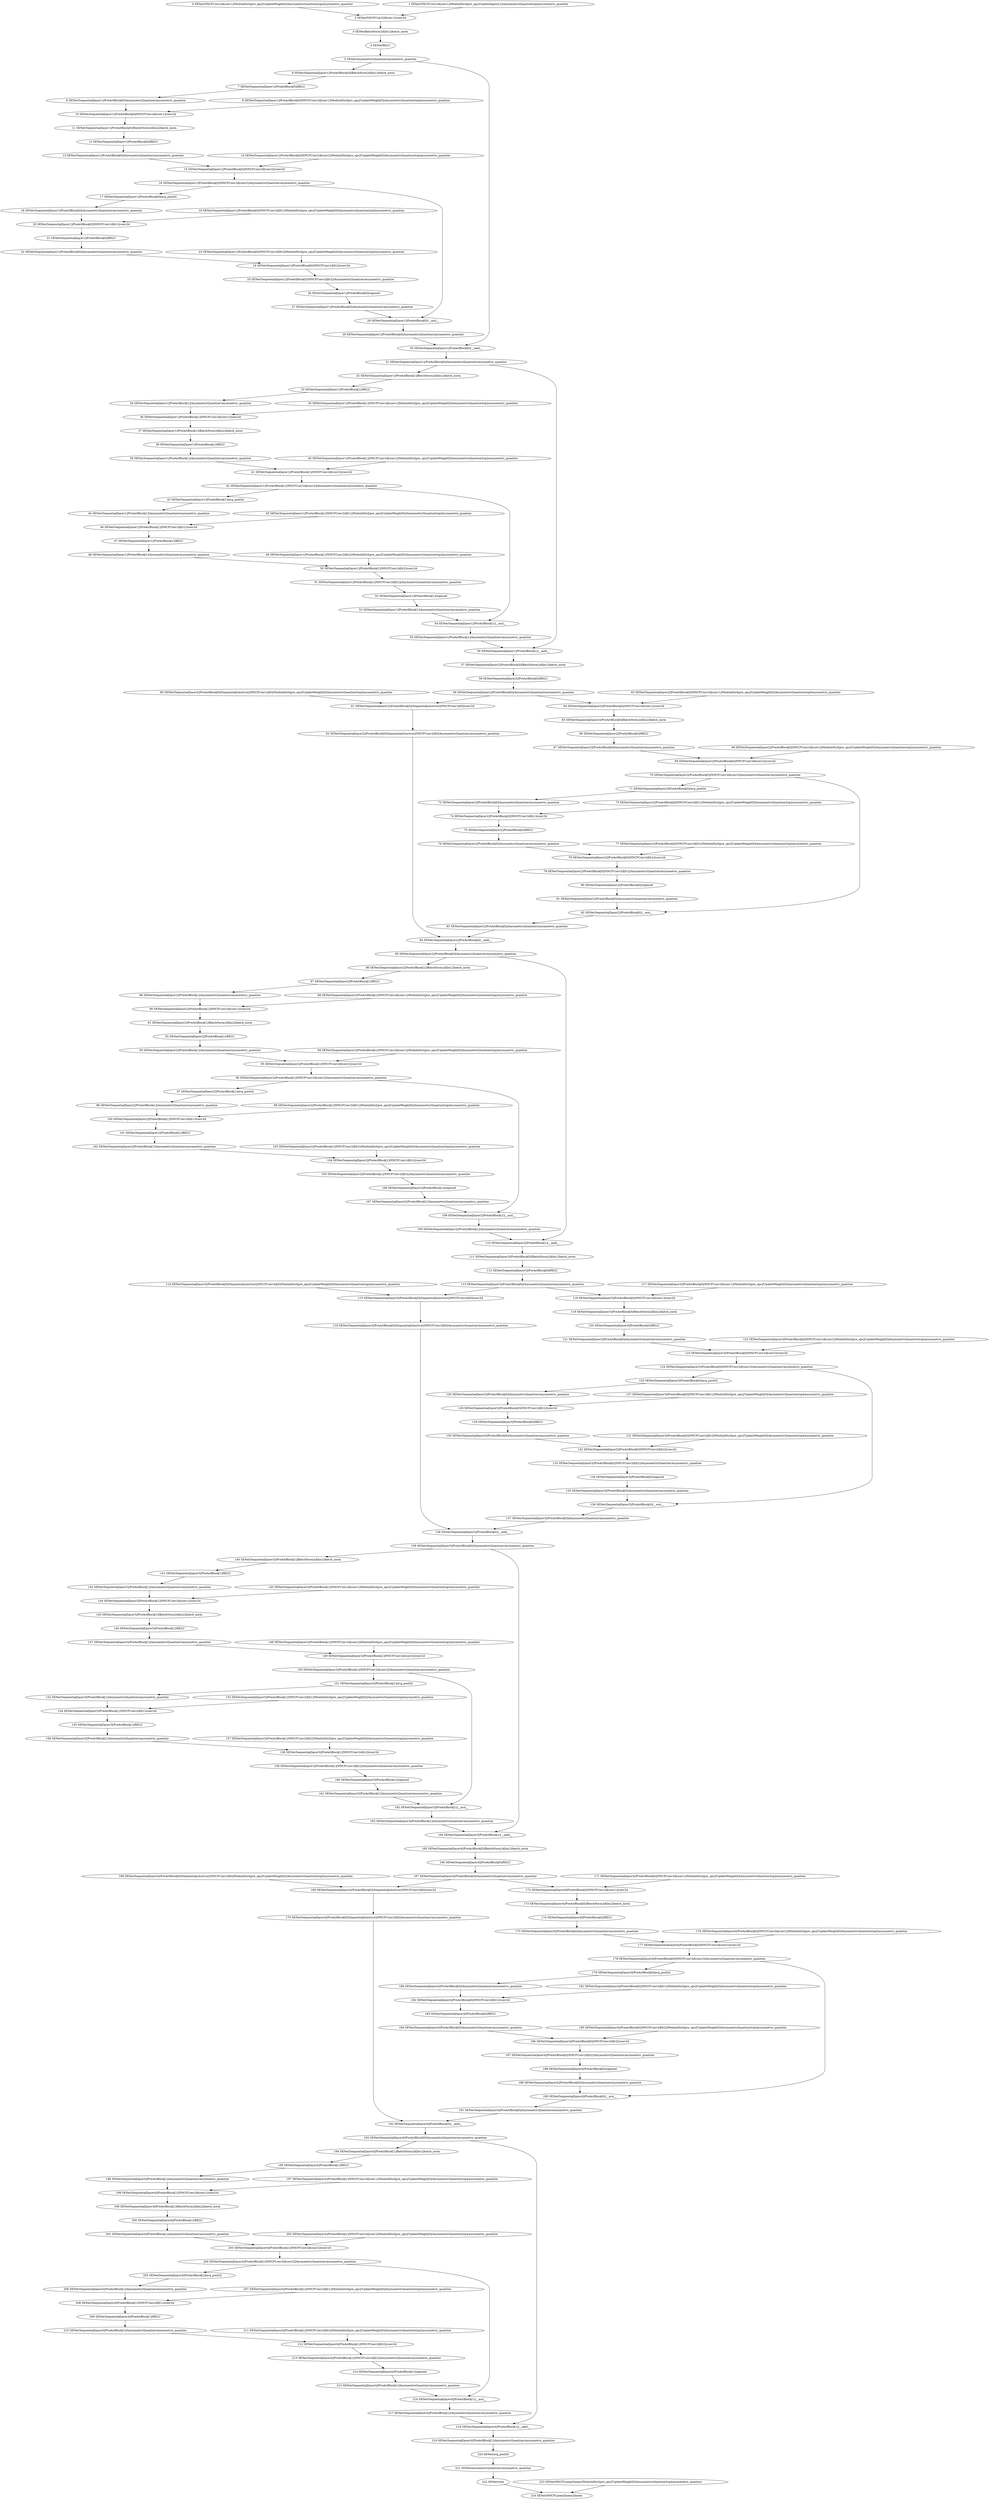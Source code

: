 strict digraph  {
"0 SENet/NNCFConv2d[conv1]/ModuleDict[pre_ops]/UpdateWeight[0]/AsymmetricQuantizer[op]/asymmetric_quantize" [id=0, scope="SENet/NNCFConv2d[conv1]/ModuleDict[pre_ops]/UpdateWeight[0]/AsymmetricQuantizer[op]", type=asymmetric_quantize];
"1 SENet/NNCFConv2d[conv1]/ModuleDict[pre_ops]/UpdateInputs[1]/AsymmetricQuantizer[op]/asymmetric_quantize" [id=1, scope="SENet/NNCFConv2d[conv1]/ModuleDict[pre_ops]/UpdateInputs[1]/AsymmetricQuantizer[op]", type=asymmetric_quantize];
"2 SENet/NNCFConv2d[conv1]/conv2d" [id=2, scope="SENet/NNCFConv2d[conv1]", type=conv2d];
"3 SENet/BatchNorm2d[bn1]/batch_norm" [id=3, scope="SENet/BatchNorm2d[bn1]", type=batch_norm];
"4 SENet/RELU" [id=4, scope=SENet, type=RELU];
"5 SENet/AsymmetricQuantizer/asymmetric_quantize" [id=5, scope="SENet/AsymmetricQuantizer", type=asymmetric_quantize];
"6 SENet/Sequential[layer1]/PreActBlock[0]/BatchNorm2d[bn1]/batch_norm" [id=6, scope="SENet/Sequential[layer1]/PreActBlock[0]/BatchNorm2d[bn1]", type=batch_norm];
"7 SENet/Sequential[layer1]/PreActBlock[0]/RELU" [id=7, scope="SENet/Sequential[layer1]/PreActBlock[0]", type=RELU];
"8 SENet/Sequential[layer1]/PreActBlock[0]/AsymmetricQuantizer/asymmetric_quantize" [id=8, scope="SENet/Sequential[layer1]/PreActBlock[0]/AsymmetricQuantizer", type=asymmetric_quantize];
"9 SENet/Sequential[layer1]/PreActBlock[0]/NNCFConv2d[conv1]/ModuleDict[pre_ops]/UpdateWeight[0]/AsymmetricQuantizer[op]/asymmetric_quantize" [id=9, scope="SENet/Sequential[layer1]/PreActBlock[0]/NNCFConv2d[conv1]/ModuleDict[pre_ops]/UpdateWeight[0]/AsymmetricQuantizer[op]", type=asymmetric_quantize];
"10 SENet/Sequential[layer1]/PreActBlock[0]/NNCFConv2d[conv1]/conv2d" [id=10, scope="SENet/Sequential[layer1]/PreActBlock[0]/NNCFConv2d[conv1]", type=conv2d];
"11 SENet/Sequential[layer1]/PreActBlock[0]/BatchNorm2d[bn2]/batch_norm" [id=11, scope="SENet/Sequential[layer1]/PreActBlock[0]/BatchNorm2d[bn2]", type=batch_norm];
"12 SENet/Sequential[layer1]/PreActBlock[0]/RELU" [id=12, scope="SENet/Sequential[layer1]/PreActBlock[0]", type=RELU];
"13 SENet/Sequential[layer1]/PreActBlock[0]/AsymmetricQuantizer/asymmetric_quantize" [id=13, scope="SENet/Sequential[layer1]/PreActBlock[0]/AsymmetricQuantizer", type=asymmetric_quantize];
"14 SENet/Sequential[layer1]/PreActBlock[0]/NNCFConv2d[conv2]/ModuleDict[pre_ops]/UpdateWeight[0]/AsymmetricQuantizer[op]/asymmetric_quantize" [id=14, scope="SENet/Sequential[layer1]/PreActBlock[0]/NNCFConv2d[conv2]/ModuleDict[pre_ops]/UpdateWeight[0]/AsymmetricQuantizer[op]", type=asymmetric_quantize];
"15 SENet/Sequential[layer1]/PreActBlock[0]/NNCFConv2d[conv2]/conv2d" [id=15, scope="SENet/Sequential[layer1]/PreActBlock[0]/NNCFConv2d[conv2]", type=conv2d];
"16 SENet/Sequential[layer1]/PreActBlock[0]/NNCFConv2d[conv2]/AsymmetricQuantizer/asymmetric_quantize" [id=16, scope="SENet/Sequential[layer1]/PreActBlock[0]/NNCFConv2d[conv2]/AsymmetricQuantizer", type=asymmetric_quantize];
"17 SENet/Sequential[layer1]/PreActBlock[0]/avg_pool2d" [id=17, scope="SENet/Sequential[layer1]/PreActBlock[0]", type=avg_pool2d];
"18 SENet/Sequential[layer1]/PreActBlock[0]/AsymmetricQuantizer/asymmetric_quantize" [id=18, scope="SENet/Sequential[layer1]/PreActBlock[0]/AsymmetricQuantizer", type=asymmetric_quantize];
"19 SENet/Sequential[layer1]/PreActBlock[0]/NNCFConv2d[fc1]/ModuleDict[pre_ops]/UpdateWeight[0]/AsymmetricQuantizer[op]/asymmetric_quantize" [id=19, scope="SENet/Sequential[layer1]/PreActBlock[0]/NNCFConv2d[fc1]/ModuleDict[pre_ops]/UpdateWeight[0]/AsymmetricQuantizer[op]", type=asymmetric_quantize];
"20 SENet/Sequential[layer1]/PreActBlock[0]/NNCFConv2d[fc1]/conv2d" [id=20, scope="SENet/Sequential[layer1]/PreActBlock[0]/NNCFConv2d[fc1]", type=conv2d];
"21 SENet/Sequential[layer1]/PreActBlock[0]/RELU" [id=21, scope="SENet/Sequential[layer1]/PreActBlock[0]", type=RELU];
"22 SENet/Sequential[layer1]/PreActBlock[0]/AsymmetricQuantizer/asymmetric_quantize" [id=22, scope="SENet/Sequential[layer1]/PreActBlock[0]/AsymmetricQuantizer", type=asymmetric_quantize];
"23 SENet/Sequential[layer1]/PreActBlock[0]/NNCFConv2d[fc2]/ModuleDict[pre_ops]/UpdateWeight[0]/AsymmetricQuantizer[op]/asymmetric_quantize" [id=23, scope="SENet/Sequential[layer1]/PreActBlock[0]/NNCFConv2d[fc2]/ModuleDict[pre_ops]/UpdateWeight[0]/AsymmetricQuantizer[op]", type=asymmetric_quantize];
"24 SENet/Sequential[layer1]/PreActBlock[0]/NNCFConv2d[fc2]/conv2d" [id=24, scope="SENet/Sequential[layer1]/PreActBlock[0]/NNCFConv2d[fc2]", type=conv2d];
"25 SENet/Sequential[layer1]/PreActBlock[0]/NNCFConv2d[fc2]/AsymmetricQuantizer/asymmetric_quantize" [id=25, scope="SENet/Sequential[layer1]/PreActBlock[0]/NNCFConv2d[fc2]/AsymmetricQuantizer", type=asymmetric_quantize];
"26 SENet/Sequential[layer1]/PreActBlock[0]/sigmoid" [id=26, scope="SENet/Sequential[layer1]/PreActBlock[0]", type=sigmoid];
"27 SENet/Sequential[layer1]/PreActBlock[0]/AsymmetricQuantizer/asymmetric_quantize" [id=27, scope="SENet/Sequential[layer1]/PreActBlock[0]/AsymmetricQuantizer", type=asymmetric_quantize];
"28 SENet/Sequential[layer1]/PreActBlock[0]/__mul__" [id=28, scope="SENet/Sequential[layer1]/PreActBlock[0]", type=__mul__];
"29 SENet/Sequential[layer1]/PreActBlock[0]/AsymmetricQuantizer/asymmetric_quantize" [id=29, scope="SENet/Sequential[layer1]/PreActBlock[0]/AsymmetricQuantizer", type=asymmetric_quantize];
"30 SENet/Sequential[layer1]/PreActBlock[0]/__iadd__" [id=30, scope="SENet/Sequential[layer1]/PreActBlock[0]", type=__iadd__];
"31 SENet/Sequential[layer1]/PreActBlock[0]/AsymmetricQuantizer/asymmetric_quantize" [id=31, scope="SENet/Sequential[layer1]/PreActBlock[0]/AsymmetricQuantizer", type=asymmetric_quantize];
"32 SENet/Sequential[layer1]/PreActBlock[1]/BatchNorm2d[bn1]/batch_norm" [id=32, scope="SENet/Sequential[layer1]/PreActBlock[1]/BatchNorm2d[bn1]", type=batch_norm];
"33 SENet/Sequential[layer1]/PreActBlock[1]/RELU" [id=33, scope="SENet/Sequential[layer1]/PreActBlock[1]", type=RELU];
"34 SENet/Sequential[layer1]/PreActBlock[1]/AsymmetricQuantizer/asymmetric_quantize" [id=34, scope="SENet/Sequential[layer1]/PreActBlock[1]/AsymmetricQuantizer", type=asymmetric_quantize];
"35 SENet/Sequential[layer1]/PreActBlock[1]/NNCFConv2d[conv1]/ModuleDict[pre_ops]/UpdateWeight[0]/AsymmetricQuantizer[op]/asymmetric_quantize" [id=35, scope="SENet/Sequential[layer1]/PreActBlock[1]/NNCFConv2d[conv1]/ModuleDict[pre_ops]/UpdateWeight[0]/AsymmetricQuantizer[op]", type=asymmetric_quantize];
"36 SENet/Sequential[layer1]/PreActBlock[1]/NNCFConv2d[conv1]/conv2d" [id=36, scope="SENet/Sequential[layer1]/PreActBlock[1]/NNCFConv2d[conv1]", type=conv2d];
"37 SENet/Sequential[layer1]/PreActBlock[1]/BatchNorm2d[bn2]/batch_norm" [id=37, scope="SENet/Sequential[layer1]/PreActBlock[1]/BatchNorm2d[bn2]", type=batch_norm];
"38 SENet/Sequential[layer1]/PreActBlock[1]/RELU" [id=38, scope="SENet/Sequential[layer1]/PreActBlock[1]", type=RELU];
"39 SENet/Sequential[layer1]/PreActBlock[1]/AsymmetricQuantizer/asymmetric_quantize" [id=39, scope="SENet/Sequential[layer1]/PreActBlock[1]/AsymmetricQuantizer", type=asymmetric_quantize];
"40 SENet/Sequential[layer1]/PreActBlock[1]/NNCFConv2d[conv2]/ModuleDict[pre_ops]/UpdateWeight[0]/AsymmetricQuantizer[op]/asymmetric_quantize" [id=40, scope="SENet/Sequential[layer1]/PreActBlock[1]/NNCFConv2d[conv2]/ModuleDict[pre_ops]/UpdateWeight[0]/AsymmetricQuantizer[op]", type=asymmetric_quantize];
"41 SENet/Sequential[layer1]/PreActBlock[1]/NNCFConv2d[conv2]/conv2d" [id=41, scope="SENet/Sequential[layer1]/PreActBlock[1]/NNCFConv2d[conv2]", type=conv2d];
"42 SENet/Sequential[layer1]/PreActBlock[1]/NNCFConv2d[conv2]/AsymmetricQuantizer/asymmetric_quantize" [id=42, scope="SENet/Sequential[layer1]/PreActBlock[1]/NNCFConv2d[conv2]/AsymmetricQuantizer", type=asymmetric_quantize];
"43 SENet/Sequential[layer1]/PreActBlock[1]/avg_pool2d" [id=43, scope="SENet/Sequential[layer1]/PreActBlock[1]", type=avg_pool2d];
"44 SENet/Sequential[layer1]/PreActBlock[1]/AsymmetricQuantizer/asymmetric_quantize" [id=44, scope="SENet/Sequential[layer1]/PreActBlock[1]/AsymmetricQuantizer", type=asymmetric_quantize];
"45 SENet/Sequential[layer1]/PreActBlock[1]/NNCFConv2d[fc1]/ModuleDict[pre_ops]/UpdateWeight[0]/AsymmetricQuantizer[op]/asymmetric_quantize" [id=45, scope="SENet/Sequential[layer1]/PreActBlock[1]/NNCFConv2d[fc1]/ModuleDict[pre_ops]/UpdateWeight[0]/AsymmetricQuantizer[op]", type=asymmetric_quantize];
"46 SENet/Sequential[layer1]/PreActBlock[1]/NNCFConv2d[fc1]/conv2d" [id=46, scope="SENet/Sequential[layer1]/PreActBlock[1]/NNCFConv2d[fc1]", type=conv2d];
"47 SENet/Sequential[layer1]/PreActBlock[1]/RELU" [id=47, scope="SENet/Sequential[layer1]/PreActBlock[1]", type=RELU];
"48 SENet/Sequential[layer1]/PreActBlock[1]/AsymmetricQuantizer/asymmetric_quantize" [id=48, scope="SENet/Sequential[layer1]/PreActBlock[1]/AsymmetricQuantizer", type=asymmetric_quantize];
"49 SENet/Sequential[layer1]/PreActBlock[1]/NNCFConv2d[fc2]/ModuleDict[pre_ops]/UpdateWeight[0]/AsymmetricQuantizer[op]/asymmetric_quantize" [id=49, scope="SENet/Sequential[layer1]/PreActBlock[1]/NNCFConv2d[fc2]/ModuleDict[pre_ops]/UpdateWeight[0]/AsymmetricQuantizer[op]", type=asymmetric_quantize];
"50 SENet/Sequential[layer1]/PreActBlock[1]/NNCFConv2d[fc2]/conv2d" [id=50, scope="SENet/Sequential[layer1]/PreActBlock[1]/NNCFConv2d[fc2]", type=conv2d];
"51 SENet/Sequential[layer1]/PreActBlock[1]/NNCFConv2d[fc2]/AsymmetricQuantizer/asymmetric_quantize" [id=51, scope="SENet/Sequential[layer1]/PreActBlock[1]/NNCFConv2d[fc2]/AsymmetricQuantizer", type=asymmetric_quantize];
"52 SENet/Sequential[layer1]/PreActBlock[1]/sigmoid" [id=52, scope="SENet/Sequential[layer1]/PreActBlock[1]", type=sigmoid];
"53 SENet/Sequential[layer1]/PreActBlock[1]/AsymmetricQuantizer/asymmetric_quantize" [id=53, scope="SENet/Sequential[layer1]/PreActBlock[1]/AsymmetricQuantizer", type=asymmetric_quantize];
"54 SENet/Sequential[layer1]/PreActBlock[1]/__mul__" [id=54, scope="SENet/Sequential[layer1]/PreActBlock[1]", type=__mul__];
"55 SENet/Sequential[layer1]/PreActBlock[1]/AsymmetricQuantizer/asymmetric_quantize" [id=55, scope="SENet/Sequential[layer1]/PreActBlock[1]/AsymmetricQuantizer", type=asymmetric_quantize];
"56 SENet/Sequential[layer1]/PreActBlock[1]/__iadd__" [id=56, scope="SENet/Sequential[layer1]/PreActBlock[1]", type=__iadd__];
"57 SENet/Sequential[layer2]/PreActBlock[0]/BatchNorm2d[bn1]/batch_norm" [id=57, scope="SENet/Sequential[layer2]/PreActBlock[0]/BatchNorm2d[bn1]", type=batch_norm];
"58 SENet/Sequential[layer2]/PreActBlock[0]/RELU" [id=58, scope="SENet/Sequential[layer2]/PreActBlock[0]", type=RELU];
"59 SENet/Sequential[layer2]/PreActBlock[0]/AsymmetricQuantizer/asymmetric_quantize" [id=59, scope="SENet/Sequential[layer2]/PreActBlock[0]/AsymmetricQuantizer", type=asymmetric_quantize];
"60 SENet/Sequential[layer2]/PreActBlock[0]/Sequential[shortcut]/NNCFConv2d[0]/ModuleDict[pre_ops]/UpdateWeight[0]/AsymmetricQuantizer[op]/asymmetric_quantize" [id=60, scope="SENet/Sequential[layer2]/PreActBlock[0]/Sequential[shortcut]/NNCFConv2d[0]/ModuleDict[pre_ops]/UpdateWeight[0]/AsymmetricQuantizer[op]", type=asymmetric_quantize];
"61 SENet/Sequential[layer2]/PreActBlock[0]/Sequential[shortcut]/NNCFConv2d[0]/conv2d" [id=61, scope="SENet/Sequential[layer2]/PreActBlock[0]/Sequential[shortcut]/NNCFConv2d[0]", type=conv2d];
"62 SENet/Sequential[layer2]/PreActBlock[0]/Sequential[shortcut]/NNCFConv2d[0]/AsymmetricQuantizer/asymmetric_quantize" [id=62, scope="SENet/Sequential[layer2]/PreActBlock[0]/Sequential[shortcut]/NNCFConv2d[0]/AsymmetricQuantizer", type=asymmetric_quantize];
"63 SENet/Sequential[layer2]/PreActBlock[0]/NNCFConv2d[conv1]/ModuleDict[pre_ops]/UpdateWeight[0]/AsymmetricQuantizer[op]/asymmetric_quantize" [id=63, scope="SENet/Sequential[layer2]/PreActBlock[0]/NNCFConv2d[conv1]/ModuleDict[pre_ops]/UpdateWeight[0]/AsymmetricQuantizer[op]", type=asymmetric_quantize];
"64 SENet/Sequential[layer2]/PreActBlock[0]/NNCFConv2d[conv1]/conv2d" [id=64, scope="SENet/Sequential[layer2]/PreActBlock[0]/NNCFConv2d[conv1]", type=conv2d];
"65 SENet/Sequential[layer2]/PreActBlock[0]/BatchNorm2d[bn2]/batch_norm" [id=65, scope="SENet/Sequential[layer2]/PreActBlock[0]/BatchNorm2d[bn2]", type=batch_norm];
"66 SENet/Sequential[layer2]/PreActBlock[0]/RELU" [id=66, scope="SENet/Sequential[layer2]/PreActBlock[0]", type=RELU];
"67 SENet/Sequential[layer2]/PreActBlock[0]/AsymmetricQuantizer/asymmetric_quantize" [id=67, scope="SENet/Sequential[layer2]/PreActBlock[0]/AsymmetricQuantizer", type=asymmetric_quantize];
"68 SENet/Sequential[layer2]/PreActBlock[0]/NNCFConv2d[conv2]/ModuleDict[pre_ops]/UpdateWeight[0]/AsymmetricQuantizer[op]/asymmetric_quantize" [id=68, scope="SENet/Sequential[layer2]/PreActBlock[0]/NNCFConv2d[conv2]/ModuleDict[pre_ops]/UpdateWeight[0]/AsymmetricQuantizer[op]", type=asymmetric_quantize];
"69 SENet/Sequential[layer2]/PreActBlock[0]/NNCFConv2d[conv2]/conv2d" [id=69, scope="SENet/Sequential[layer2]/PreActBlock[0]/NNCFConv2d[conv2]", type=conv2d];
"70 SENet/Sequential[layer2]/PreActBlock[0]/NNCFConv2d[conv2]/AsymmetricQuantizer/asymmetric_quantize" [id=70, scope="SENet/Sequential[layer2]/PreActBlock[0]/NNCFConv2d[conv2]/AsymmetricQuantizer", type=asymmetric_quantize];
"71 SENet/Sequential[layer2]/PreActBlock[0]/avg_pool2d" [id=71, scope="SENet/Sequential[layer2]/PreActBlock[0]", type=avg_pool2d];
"72 SENet/Sequential[layer2]/PreActBlock[0]/AsymmetricQuantizer/asymmetric_quantize" [id=72, scope="SENet/Sequential[layer2]/PreActBlock[0]/AsymmetricQuantizer", type=asymmetric_quantize];
"73 SENet/Sequential[layer2]/PreActBlock[0]/NNCFConv2d[fc1]/ModuleDict[pre_ops]/UpdateWeight[0]/AsymmetricQuantizer[op]/asymmetric_quantize" [id=73, scope="SENet/Sequential[layer2]/PreActBlock[0]/NNCFConv2d[fc1]/ModuleDict[pre_ops]/UpdateWeight[0]/AsymmetricQuantizer[op]", type=asymmetric_quantize];
"74 SENet/Sequential[layer2]/PreActBlock[0]/NNCFConv2d[fc1]/conv2d" [id=74, scope="SENet/Sequential[layer2]/PreActBlock[0]/NNCFConv2d[fc1]", type=conv2d];
"75 SENet/Sequential[layer2]/PreActBlock[0]/RELU" [id=75, scope="SENet/Sequential[layer2]/PreActBlock[0]", type=RELU];
"76 SENet/Sequential[layer2]/PreActBlock[0]/AsymmetricQuantizer/asymmetric_quantize" [id=76, scope="SENet/Sequential[layer2]/PreActBlock[0]/AsymmetricQuantizer", type=asymmetric_quantize];
"77 SENet/Sequential[layer2]/PreActBlock[0]/NNCFConv2d[fc2]/ModuleDict[pre_ops]/UpdateWeight[0]/AsymmetricQuantizer[op]/asymmetric_quantize" [id=77, scope="SENet/Sequential[layer2]/PreActBlock[0]/NNCFConv2d[fc2]/ModuleDict[pre_ops]/UpdateWeight[0]/AsymmetricQuantizer[op]", type=asymmetric_quantize];
"78 SENet/Sequential[layer2]/PreActBlock[0]/NNCFConv2d[fc2]/conv2d" [id=78, scope="SENet/Sequential[layer2]/PreActBlock[0]/NNCFConv2d[fc2]", type=conv2d];
"79 SENet/Sequential[layer2]/PreActBlock[0]/NNCFConv2d[fc2]/AsymmetricQuantizer/asymmetric_quantize" [id=79, scope="SENet/Sequential[layer2]/PreActBlock[0]/NNCFConv2d[fc2]/AsymmetricQuantizer", type=asymmetric_quantize];
"80 SENet/Sequential[layer2]/PreActBlock[0]/sigmoid" [id=80, scope="SENet/Sequential[layer2]/PreActBlock[0]", type=sigmoid];
"81 SENet/Sequential[layer2]/PreActBlock[0]/AsymmetricQuantizer/asymmetric_quantize" [id=81, scope="SENet/Sequential[layer2]/PreActBlock[0]/AsymmetricQuantizer", type=asymmetric_quantize];
"82 SENet/Sequential[layer2]/PreActBlock[0]/__mul__" [id=82, scope="SENet/Sequential[layer2]/PreActBlock[0]", type=__mul__];
"83 SENet/Sequential[layer2]/PreActBlock[0]/AsymmetricQuantizer/asymmetric_quantize" [id=83, scope="SENet/Sequential[layer2]/PreActBlock[0]/AsymmetricQuantizer", type=asymmetric_quantize];
"84 SENet/Sequential[layer2]/PreActBlock[0]/__iadd__" [id=84, scope="SENet/Sequential[layer2]/PreActBlock[0]", type=__iadd__];
"85 SENet/Sequential[layer2]/PreActBlock[0]/AsymmetricQuantizer/asymmetric_quantize" [id=85, scope="SENet/Sequential[layer2]/PreActBlock[0]/AsymmetricQuantizer", type=asymmetric_quantize];
"86 SENet/Sequential[layer2]/PreActBlock[1]/BatchNorm2d[bn1]/batch_norm" [id=86, scope="SENet/Sequential[layer2]/PreActBlock[1]/BatchNorm2d[bn1]", type=batch_norm];
"87 SENet/Sequential[layer2]/PreActBlock[1]/RELU" [id=87, scope="SENet/Sequential[layer2]/PreActBlock[1]", type=RELU];
"88 SENet/Sequential[layer2]/PreActBlock[1]/AsymmetricQuantizer/asymmetric_quantize" [id=88, scope="SENet/Sequential[layer2]/PreActBlock[1]/AsymmetricQuantizer", type=asymmetric_quantize];
"89 SENet/Sequential[layer2]/PreActBlock[1]/NNCFConv2d[conv1]/ModuleDict[pre_ops]/UpdateWeight[0]/AsymmetricQuantizer[op]/asymmetric_quantize" [id=89, scope="SENet/Sequential[layer2]/PreActBlock[1]/NNCFConv2d[conv1]/ModuleDict[pre_ops]/UpdateWeight[0]/AsymmetricQuantizer[op]", type=asymmetric_quantize];
"90 SENet/Sequential[layer2]/PreActBlock[1]/NNCFConv2d[conv1]/conv2d" [id=90, scope="SENet/Sequential[layer2]/PreActBlock[1]/NNCFConv2d[conv1]", type=conv2d];
"91 SENet/Sequential[layer2]/PreActBlock[1]/BatchNorm2d[bn2]/batch_norm" [id=91, scope="SENet/Sequential[layer2]/PreActBlock[1]/BatchNorm2d[bn2]", type=batch_norm];
"92 SENet/Sequential[layer2]/PreActBlock[1]/RELU" [id=92, scope="SENet/Sequential[layer2]/PreActBlock[1]", type=RELU];
"93 SENet/Sequential[layer2]/PreActBlock[1]/AsymmetricQuantizer/asymmetric_quantize" [id=93, scope="SENet/Sequential[layer2]/PreActBlock[1]/AsymmetricQuantizer", type=asymmetric_quantize];
"94 SENet/Sequential[layer2]/PreActBlock[1]/NNCFConv2d[conv2]/ModuleDict[pre_ops]/UpdateWeight[0]/AsymmetricQuantizer[op]/asymmetric_quantize" [id=94, scope="SENet/Sequential[layer2]/PreActBlock[1]/NNCFConv2d[conv2]/ModuleDict[pre_ops]/UpdateWeight[0]/AsymmetricQuantizer[op]", type=asymmetric_quantize];
"95 SENet/Sequential[layer2]/PreActBlock[1]/NNCFConv2d[conv2]/conv2d" [id=95, scope="SENet/Sequential[layer2]/PreActBlock[1]/NNCFConv2d[conv2]", type=conv2d];
"96 SENet/Sequential[layer2]/PreActBlock[1]/NNCFConv2d[conv2]/AsymmetricQuantizer/asymmetric_quantize" [id=96, scope="SENet/Sequential[layer2]/PreActBlock[1]/NNCFConv2d[conv2]/AsymmetricQuantizer", type=asymmetric_quantize];
"97 SENet/Sequential[layer2]/PreActBlock[1]/avg_pool2d" [id=97, scope="SENet/Sequential[layer2]/PreActBlock[1]", type=avg_pool2d];
"98 SENet/Sequential[layer2]/PreActBlock[1]/AsymmetricQuantizer/asymmetric_quantize" [id=98, scope="SENet/Sequential[layer2]/PreActBlock[1]/AsymmetricQuantizer", type=asymmetric_quantize];
"99 SENet/Sequential[layer2]/PreActBlock[1]/NNCFConv2d[fc1]/ModuleDict[pre_ops]/UpdateWeight[0]/AsymmetricQuantizer[op]/asymmetric_quantize" [id=99, scope="SENet/Sequential[layer2]/PreActBlock[1]/NNCFConv2d[fc1]/ModuleDict[pre_ops]/UpdateWeight[0]/AsymmetricQuantizer[op]", type=asymmetric_quantize];
"100 SENet/Sequential[layer2]/PreActBlock[1]/NNCFConv2d[fc1]/conv2d" [id=100, scope="SENet/Sequential[layer2]/PreActBlock[1]/NNCFConv2d[fc1]", type=conv2d];
"101 SENet/Sequential[layer2]/PreActBlock[1]/RELU" [id=101, scope="SENet/Sequential[layer2]/PreActBlock[1]", type=RELU];
"102 SENet/Sequential[layer2]/PreActBlock[1]/AsymmetricQuantizer/asymmetric_quantize" [id=102, scope="SENet/Sequential[layer2]/PreActBlock[1]/AsymmetricQuantizer", type=asymmetric_quantize];
"103 SENet/Sequential[layer2]/PreActBlock[1]/NNCFConv2d[fc2]/ModuleDict[pre_ops]/UpdateWeight[0]/AsymmetricQuantizer[op]/asymmetric_quantize" [id=103, scope="SENet/Sequential[layer2]/PreActBlock[1]/NNCFConv2d[fc2]/ModuleDict[pre_ops]/UpdateWeight[0]/AsymmetricQuantizer[op]", type=asymmetric_quantize];
"104 SENet/Sequential[layer2]/PreActBlock[1]/NNCFConv2d[fc2]/conv2d" [id=104, scope="SENet/Sequential[layer2]/PreActBlock[1]/NNCFConv2d[fc2]", type=conv2d];
"105 SENet/Sequential[layer2]/PreActBlock[1]/NNCFConv2d[fc2]/AsymmetricQuantizer/asymmetric_quantize" [id=105, scope="SENet/Sequential[layer2]/PreActBlock[1]/NNCFConv2d[fc2]/AsymmetricQuantizer", type=asymmetric_quantize];
"106 SENet/Sequential[layer2]/PreActBlock[1]/sigmoid" [id=106, scope="SENet/Sequential[layer2]/PreActBlock[1]", type=sigmoid];
"107 SENet/Sequential[layer2]/PreActBlock[1]/AsymmetricQuantizer/asymmetric_quantize" [id=107, scope="SENet/Sequential[layer2]/PreActBlock[1]/AsymmetricQuantizer", type=asymmetric_quantize];
"108 SENet/Sequential[layer2]/PreActBlock[1]/__mul__" [id=108, scope="SENet/Sequential[layer2]/PreActBlock[1]", type=__mul__];
"109 SENet/Sequential[layer2]/PreActBlock[1]/AsymmetricQuantizer/asymmetric_quantize" [id=109, scope="SENet/Sequential[layer2]/PreActBlock[1]/AsymmetricQuantizer", type=asymmetric_quantize];
"110 SENet/Sequential[layer2]/PreActBlock[1]/__iadd__" [id=110, scope="SENet/Sequential[layer2]/PreActBlock[1]", type=__iadd__];
"111 SENet/Sequential[layer3]/PreActBlock[0]/BatchNorm2d[bn1]/batch_norm" [id=111, scope="SENet/Sequential[layer3]/PreActBlock[0]/BatchNorm2d[bn1]", type=batch_norm];
"112 SENet/Sequential[layer3]/PreActBlock[0]/RELU" [id=112, scope="SENet/Sequential[layer3]/PreActBlock[0]", type=RELU];
"113 SENet/Sequential[layer3]/PreActBlock[0]/AsymmetricQuantizer/asymmetric_quantize" [id=113, scope="SENet/Sequential[layer3]/PreActBlock[0]/AsymmetricQuantizer", type=asymmetric_quantize];
"114 SENet/Sequential[layer3]/PreActBlock[0]/Sequential[shortcut]/NNCFConv2d[0]/ModuleDict[pre_ops]/UpdateWeight[0]/AsymmetricQuantizer[op]/asymmetric_quantize" [id=114, scope="SENet/Sequential[layer3]/PreActBlock[0]/Sequential[shortcut]/NNCFConv2d[0]/ModuleDict[pre_ops]/UpdateWeight[0]/AsymmetricQuantizer[op]", type=asymmetric_quantize];
"115 SENet/Sequential[layer3]/PreActBlock[0]/Sequential[shortcut]/NNCFConv2d[0]/conv2d" [id=115, scope="SENet/Sequential[layer3]/PreActBlock[0]/Sequential[shortcut]/NNCFConv2d[0]", type=conv2d];
"116 SENet/Sequential[layer3]/PreActBlock[0]/Sequential[shortcut]/NNCFConv2d[0]/AsymmetricQuantizer/asymmetric_quantize" [id=116, scope="SENet/Sequential[layer3]/PreActBlock[0]/Sequential[shortcut]/NNCFConv2d[0]/AsymmetricQuantizer", type=asymmetric_quantize];
"117 SENet/Sequential[layer3]/PreActBlock[0]/NNCFConv2d[conv1]/ModuleDict[pre_ops]/UpdateWeight[0]/AsymmetricQuantizer[op]/asymmetric_quantize" [id=117, scope="SENet/Sequential[layer3]/PreActBlock[0]/NNCFConv2d[conv1]/ModuleDict[pre_ops]/UpdateWeight[0]/AsymmetricQuantizer[op]", type=asymmetric_quantize];
"118 SENet/Sequential[layer3]/PreActBlock[0]/NNCFConv2d[conv1]/conv2d" [id=118, scope="SENet/Sequential[layer3]/PreActBlock[0]/NNCFConv2d[conv1]", type=conv2d];
"119 SENet/Sequential[layer3]/PreActBlock[0]/BatchNorm2d[bn2]/batch_norm" [id=119, scope="SENet/Sequential[layer3]/PreActBlock[0]/BatchNorm2d[bn2]", type=batch_norm];
"120 SENet/Sequential[layer3]/PreActBlock[0]/RELU" [id=120, scope="SENet/Sequential[layer3]/PreActBlock[0]", type=RELU];
"121 SENet/Sequential[layer3]/PreActBlock[0]/AsymmetricQuantizer/asymmetric_quantize" [id=121, scope="SENet/Sequential[layer3]/PreActBlock[0]/AsymmetricQuantizer", type=asymmetric_quantize];
"122 SENet/Sequential[layer3]/PreActBlock[0]/NNCFConv2d[conv2]/ModuleDict[pre_ops]/UpdateWeight[0]/AsymmetricQuantizer[op]/asymmetric_quantize" [id=122, scope="SENet/Sequential[layer3]/PreActBlock[0]/NNCFConv2d[conv2]/ModuleDict[pre_ops]/UpdateWeight[0]/AsymmetricQuantizer[op]", type=asymmetric_quantize];
"123 SENet/Sequential[layer3]/PreActBlock[0]/NNCFConv2d[conv2]/conv2d" [id=123, scope="SENet/Sequential[layer3]/PreActBlock[0]/NNCFConv2d[conv2]", type=conv2d];
"124 SENet/Sequential[layer3]/PreActBlock[0]/NNCFConv2d[conv2]/AsymmetricQuantizer/asymmetric_quantize" [id=124, scope="SENet/Sequential[layer3]/PreActBlock[0]/NNCFConv2d[conv2]/AsymmetricQuantizer", type=asymmetric_quantize];
"125 SENet/Sequential[layer3]/PreActBlock[0]/avg_pool2d" [id=125, scope="SENet/Sequential[layer3]/PreActBlock[0]", type=avg_pool2d];
"126 SENet/Sequential[layer3]/PreActBlock[0]/AsymmetricQuantizer/asymmetric_quantize" [id=126, scope="SENet/Sequential[layer3]/PreActBlock[0]/AsymmetricQuantizer", type=asymmetric_quantize];
"127 SENet/Sequential[layer3]/PreActBlock[0]/NNCFConv2d[fc1]/ModuleDict[pre_ops]/UpdateWeight[0]/AsymmetricQuantizer[op]/asymmetric_quantize" [id=127, scope="SENet/Sequential[layer3]/PreActBlock[0]/NNCFConv2d[fc1]/ModuleDict[pre_ops]/UpdateWeight[0]/AsymmetricQuantizer[op]", type=asymmetric_quantize];
"128 SENet/Sequential[layer3]/PreActBlock[0]/NNCFConv2d[fc1]/conv2d" [id=128, scope="SENet/Sequential[layer3]/PreActBlock[0]/NNCFConv2d[fc1]", type=conv2d];
"129 SENet/Sequential[layer3]/PreActBlock[0]/RELU" [id=129, scope="SENet/Sequential[layer3]/PreActBlock[0]", type=RELU];
"130 SENet/Sequential[layer3]/PreActBlock[0]/AsymmetricQuantizer/asymmetric_quantize" [id=130, scope="SENet/Sequential[layer3]/PreActBlock[0]/AsymmetricQuantizer", type=asymmetric_quantize];
"131 SENet/Sequential[layer3]/PreActBlock[0]/NNCFConv2d[fc2]/ModuleDict[pre_ops]/UpdateWeight[0]/AsymmetricQuantizer[op]/asymmetric_quantize" [id=131, scope="SENet/Sequential[layer3]/PreActBlock[0]/NNCFConv2d[fc2]/ModuleDict[pre_ops]/UpdateWeight[0]/AsymmetricQuantizer[op]", type=asymmetric_quantize];
"132 SENet/Sequential[layer3]/PreActBlock[0]/NNCFConv2d[fc2]/conv2d" [id=132, scope="SENet/Sequential[layer3]/PreActBlock[0]/NNCFConv2d[fc2]", type=conv2d];
"133 SENet/Sequential[layer3]/PreActBlock[0]/NNCFConv2d[fc2]/AsymmetricQuantizer/asymmetric_quantize" [id=133, scope="SENet/Sequential[layer3]/PreActBlock[0]/NNCFConv2d[fc2]/AsymmetricQuantizer", type=asymmetric_quantize];
"134 SENet/Sequential[layer3]/PreActBlock[0]/sigmoid" [id=134, scope="SENet/Sequential[layer3]/PreActBlock[0]", type=sigmoid];
"135 SENet/Sequential[layer3]/PreActBlock[0]/AsymmetricQuantizer/asymmetric_quantize" [id=135, scope="SENet/Sequential[layer3]/PreActBlock[0]/AsymmetricQuantizer", type=asymmetric_quantize];
"136 SENet/Sequential[layer3]/PreActBlock[0]/__mul__" [id=136, scope="SENet/Sequential[layer3]/PreActBlock[0]", type=__mul__];
"137 SENet/Sequential[layer3]/PreActBlock[0]/AsymmetricQuantizer/asymmetric_quantize" [id=137, scope="SENet/Sequential[layer3]/PreActBlock[0]/AsymmetricQuantizer", type=asymmetric_quantize];
"138 SENet/Sequential[layer3]/PreActBlock[0]/__iadd__" [id=138, scope="SENet/Sequential[layer3]/PreActBlock[0]", type=__iadd__];
"139 SENet/Sequential[layer3]/PreActBlock[0]/AsymmetricQuantizer/asymmetric_quantize" [id=139, scope="SENet/Sequential[layer3]/PreActBlock[0]/AsymmetricQuantizer", type=asymmetric_quantize];
"140 SENet/Sequential[layer3]/PreActBlock[1]/BatchNorm2d[bn1]/batch_norm" [id=140, scope="SENet/Sequential[layer3]/PreActBlock[1]/BatchNorm2d[bn1]", type=batch_norm];
"141 SENet/Sequential[layer3]/PreActBlock[1]/RELU" [id=141, scope="SENet/Sequential[layer3]/PreActBlock[1]", type=RELU];
"142 SENet/Sequential[layer3]/PreActBlock[1]/AsymmetricQuantizer/asymmetric_quantize" [id=142, scope="SENet/Sequential[layer3]/PreActBlock[1]/AsymmetricQuantizer", type=asymmetric_quantize];
"143 SENet/Sequential[layer3]/PreActBlock[1]/NNCFConv2d[conv1]/ModuleDict[pre_ops]/UpdateWeight[0]/AsymmetricQuantizer[op]/asymmetric_quantize" [id=143, scope="SENet/Sequential[layer3]/PreActBlock[1]/NNCFConv2d[conv1]/ModuleDict[pre_ops]/UpdateWeight[0]/AsymmetricQuantizer[op]", type=asymmetric_quantize];
"144 SENet/Sequential[layer3]/PreActBlock[1]/NNCFConv2d[conv1]/conv2d" [id=144, scope="SENet/Sequential[layer3]/PreActBlock[1]/NNCFConv2d[conv1]", type=conv2d];
"145 SENet/Sequential[layer3]/PreActBlock[1]/BatchNorm2d[bn2]/batch_norm" [id=145, scope="SENet/Sequential[layer3]/PreActBlock[1]/BatchNorm2d[bn2]", type=batch_norm];
"146 SENet/Sequential[layer3]/PreActBlock[1]/RELU" [id=146, scope="SENet/Sequential[layer3]/PreActBlock[1]", type=RELU];
"147 SENet/Sequential[layer3]/PreActBlock[1]/AsymmetricQuantizer/asymmetric_quantize" [id=147, scope="SENet/Sequential[layer3]/PreActBlock[1]/AsymmetricQuantizer", type=asymmetric_quantize];
"148 SENet/Sequential[layer3]/PreActBlock[1]/NNCFConv2d[conv2]/ModuleDict[pre_ops]/UpdateWeight[0]/AsymmetricQuantizer[op]/asymmetric_quantize" [id=148, scope="SENet/Sequential[layer3]/PreActBlock[1]/NNCFConv2d[conv2]/ModuleDict[pre_ops]/UpdateWeight[0]/AsymmetricQuantizer[op]", type=asymmetric_quantize];
"149 SENet/Sequential[layer3]/PreActBlock[1]/NNCFConv2d[conv2]/conv2d" [id=149, scope="SENet/Sequential[layer3]/PreActBlock[1]/NNCFConv2d[conv2]", type=conv2d];
"150 SENet/Sequential[layer3]/PreActBlock[1]/NNCFConv2d[conv2]/AsymmetricQuantizer/asymmetric_quantize" [id=150, scope="SENet/Sequential[layer3]/PreActBlock[1]/NNCFConv2d[conv2]/AsymmetricQuantizer", type=asymmetric_quantize];
"151 SENet/Sequential[layer3]/PreActBlock[1]/avg_pool2d" [id=151, scope="SENet/Sequential[layer3]/PreActBlock[1]", type=avg_pool2d];
"152 SENet/Sequential[layer3]/PreActBlock[1]/AsymmetricQuantizer/asymmetric_quantize" [id=152, scope="SENet/Sequential[layer3]/PreActBlock[1]/AsymmetricQuantizer", type=asymmetric_quantize];
"153 SENet/Sequential[layer3]/PreActBlock[1]/NNCFConv2d[fc1]/ModuleDict[pre_ops]/UpdateWeight[0]/AsymmetricQuantizer[op]/asymmetric_quantize" [id=153, scope="SENet/Sequential[layer3]/PreActBlock[1]/NNCFConv2d[fc1]/ModuleDict[pre_ops]/UpdateWeight[0]/AsymmetricQuantizer[op]", type=asymmetric_quantize];
"154 SENet/Sequential[layer3]/PreActBlock[1]/NNCFConv2d[fc1]/conv2d" [id=154, scope="SENet/Sequential[layer3]/PreActBlock[1]/NNCFConv2d[fc1]", type=conv2d];
"155 SENet/Sequential[layer3]/PreActBlock[1]/RELU" [id=155, scope="SENet/Sequential[layer3]/PreActBlock[1]", type=RELU];
"156 SENet/Sequential[layer3]/PreActBlock[1]/AsymmetricQuantizer/asymmetric_quantize" [id=156, scope="SENet/Sequential[layer3]/PreActBlock[1]/AsymmetricQuantizer", type=asymmetric_quantize];
"157 SENet/Sequential[layer3]/PreActBlock[1]/NNCFConv2d[fc2]/ModuleDict[pre_ops]/UpdateWeight[0]/AsymmetricQuantizer[op]/asymmetric_quantize" [id=157, scope="SENet/Sequential[layer3]/PreActBlock[1]/NNCFConv2d[fc2]/ModuleDict[pre_ops]/UpdateWeight[0]/AsymmetricQuantizer[op]", type=asymmetric_quantize];
"158 SENet/Sequential[layer3]/PreActBlock[1]/NNCFConv2d[fc2]/conv2d" [id=158, scope="SENet/Sequential[layer3]/PreActBlock[1]/NNCFConv2d[fc2]", type=conv2d];
"159 SENet/Sequential[layer3]/PreActBlock[1]/NNCFConv2d[fc2]/AsymmetricQuantizer/asymmetric_quantize" [id=159, scope="SENet/Sequential[layer3]/PreActBlock[1]/NNCFConv2d[fc2]/AsymmetricQuantizer", type=asymmetric_quantize];
"160 SENet/Sequential[layer3]/PreActBlock[1]/sigmoid" [id=160, scope="SENet/Sequential[layer3]/PreActBlock[1]", type=sigmoid];
"161 SENet/Sequential[layer3]/PreActBlock[1]/AsymmetricQuantizer/asymmetric_quantize" [id=161, scope="SENet/Sequential[layer3]/PreActBlock[1]/AsymmetricQuantizer", type=asymmetric_quantize];
"162 SENet/Sequential[layer3]/PreActBlock[1]/__mul__" [id=162, scope="SENet/Sequential[layer3]/PreActBlock[1]", type=__mul__];
"163 SENet/Sequential[layer3]/PreActBlock[1]/AsymmetricQuantizer/asymmetric_quantize" [id=163, scope="SENet/Sequential[layer3]/PreActBlock[1]/AsymmetricQuantizer", type=asymmetric_quantize];
"164 SENet/Sequential[layer3]/PreActBlock[1]/__iadd__" [id=164, scope="SENet/Sequential[layer3]/PreActBlock[1]", type=__iadd__];
"165 SENet/Sequential[layer4]/PreActBlock[0]/BatchNorm2d[bn1]/batch_norm" [id=165, scope="SENet/Sequential[layer4]/PreActBlock[0]/BatchNorm2d[bn1]", type=batch_norm];
"166 SENet/Sequential[layer4]/PreActBlock[0]/RELU" [id=166, scope="SENet/Sequential[layer4]/PreActBlock[0]", type=RELU];
"167 SENet/Sequential[layer4]/PreActBlock[0]/AsymmetricQuantizer/asymmetric_quantize" [id=167, scope="SENet/Sequential[layer4]/PreActBlock[0]/AsymmetricQuantizer", type=asymmetric_quantize];
"168 SENet/Sequential[layer4]/PreActBlock[0]/Sequential[shortcut]/NNCFConv2d[0]/ModuleDict[pre_ops]/UpdateWeight[0]/AsymmetricQuantizer[op]/asymmetric_quantize" [id=168, scope="SENet/Sequential[layer4]/PreActBlock[0]/Sequential[shortcut]/NNCFConv2d[0]/ModuleDict[pre_ops]/UpdateWeight[0]/AsymmetricQuantizer[op]", type=asymmetric_quantize];
"169 SENet/Sequential[layer4]/PreActBlock[0]/Sequential[shortcut]/NNCFConv2d[0]/conv2d" [id=169, scope="SENet/Sequential[layer4]/PreActBlock[0]/Sequential[shortcut]/NNCFConv2d[0]", type=conv2d];
"170 SENet/Sequential[layer4]/PreActBlock[0]/Sequential[shortcut]/NNCFConv2d[0]/AsymmetricQuantizer/asymmetric_quantize" [id=170, scope="SENet/Sequential[layer4]/PreActBlock[0]/Sequential[shortcut]/NNCFConv2d[0]/AsymmetricQuantizer", type=asymmetric_quantize];
"171 SENet/Sequential[layer4]/PreActBlock[0]/NNCFConv2d[conv1]/ModuleDict[pre_ops]/UpdateWeight[0]/AsymmetricQuantizer[op]/asymmetric_quantize" [id=171, scope="SENet/Sequential[layer4]/PreActBlock[0]/NNCFConv2d[conv1]/ModuleDict[pre_ops]/UpdateWeight[0]/AsymmetricQuantizer[op]", type=asymmetric_quantize];
"172 SENet/Sequential[layer4]/PreActBlock[0]/NNCFConv2d[conv1]/conv2d" [id=172, scope="SENet/Sequential[layer4]/PreActBlock[0]/NNCFConv2d[conv1]", type=conv2d];
"173 SENet/Sequential[layer4]/PreActBlock[0]/BatchNorm2d[bn2]/batch_norm" [id=173, scope="SENet/Sequential[layer4]/PreActBlock[0]/BatchNorm2d[bn2]", type=batch_norm];
"174 SENet/Sequential[layer4]/PreActBlock[0]/RELU" [id=174, scope="SENet/Sequential[layer4]/PreActBlock[0]", type=RELU];
"175 SENet/Sequential[layer4]/PreActBlock[0]/AsymmetricQuantizer/asymmetric_quantize" [id=175, scope="SENet/Sequential[layer4]/PreActBlock[0]/AsymmetricQuantizer", type=asymmetric_quantize];
"176 SENet/Sequential[layer4]/PreActBlock[0]/NNCFConv2d[conv2]/ModuleDict[pre_ops]/UpdateWeight[0]/AsymmetricQuantizer[op]/asymmetric_quantize" [id=176, scope="SENet/Sequential[layer4]/PreActBlock[0]/NNCFConv2d[conv2]/ModuleDict[pre_ops]/UpdateWeight[0]/AsymmetricQuantizer[op]", type=asymmetric_quantize];
"177 SENet/Sequential[layer4]/PreActBlock[0]/NNCFConv2d[conv2]/conv2d" [id=177, scope="SENet/Sequential[layer4]/PreActBlock[0]/NNCFConv2d[conv2]", type=conv2d];
"178 SENet/Sequential[layer4]/PreActBlock[0]/NNCFConv2d[conv2]/AsymmetricQuantizer/asymmetric_quantize" [id=178, scope="SENet/Sequential[layer4]/PreActBlock[0]/NNCFConv2d[conv2]/AsymmetricQuantizer", type=asymmetric_quantize];
"179 SENet/Sequential[layer4]/PreActBlock[0]/avg_pool2d" [id=179, scope="SENet/Sequential[layer4]/PreActBlock[0]", type=avg_pool2d];
"180 SENet/Sequential[layer4]/PreActBlock[0]/AsymmetricQuantizer/asymmetric_quantize" [id=180, scope="SENet/Sequential[layer4]/PreActBlock[0]/AsymmetricQuantizer", type=asymmetric_quantize];
"181 SENet/Sequential[layer4]/PreActBlock[0]/NNCFConv2d[fc1]/ModuleDict[pre_ops]/UpdateWeight[0]/AsymmetricQuantizer[op]/asymmetric_quantize" [id=181, scope="SENet/Sequential[layer4]/PreActBlock[0]/NNCFConv2d[fc1]/ModuleDict[pre_ops]/UpdateWeight[0]/AsymmetricQuantizer[op]", type=asymmetric_quantize];
"182 SENet/Sequential[layer4]/PreActBlock[0]/NNCFConv2d[fc1]/conv2d" [id=182, scope="SENet/Sequential[layer4]/PreActBlock[0]/NNCFConv2d[fc1]", type=conv2d];
"183 SENet/Sequential[layer4]/PreActBlock[0]/RELU" [id=183, scope="SENet/Sequential[layer4]/PreActBlock[0]", type=RELU];
"184 SENet/Sequential[layer4]/PreActBlock[0]/AsymmetricQuantizer/asymmetric_quantize" [id=184, scope="SENet/Sequential[layer4]/PreActBlock[0]/AsymmetricQuantizer", type=asymmetric_quantize];
"185 SENet/Sequential[layer4]/PreActBlock[0]/NNCFConv2d[fc2]/ModuleDict[pre_ops]/UpdateWeight[0]/AsymmetricQuantizer[op]/asymmetric_quantize" [id=185, scope="SENet/Sequential[layer4]/PreActBlock[0]/NNCFConv2d[fc2]/ModuleDict[pre_ops]/UpdateWeight[0]/AsymmetricQuantizer[op]", type=asymmetric_quantize];
"186 SENet/Sequential[layer4]/PreActBlock[0]/NNCFConv2d[fc2]/conv2d" [id=186, scope="SENet/Sequential[layer4]/PreActBlock[0]/NNCFConv2d[fc2]", type=conv2d];
"187 SENet/Sequential[layer4]/PreActBlock[0]/NNCFConv2d[fc2]/AsymmetricQuantizer/asymmetric_quantize" [id=187, scope="SENet/Sequential[layer4]/PreActBlock[0]/NNCFConv2d[fc2]/AsymmetricQuantizer", type=asymmetric_quantize];
"188 SENet/Sequential[layer4]/PreActBlock[0]/sigmoid" [id=188, scope="SENet/Sequential[layer4]/PreActBlock[0]", type=sigmoid];
"189 SENet/Sequential[layer4]/PreActBlock[0]/AsymmetricQuantizer/asymmetric_quantize" [id=189, scope="SENet/Sequential[layer4]/PreActBlock[0]/AsymmetricQuantizer", type=asymmetric_quantize];
"190 SENet/Sequential[layer4]/PreActBlock[0]/__mul__" [id=190, scope="SENet/Sequential[layer4]/PreActBlock[0]", type=__mul__];
"191 SENet/Sequential[layer4]/PreActBlock[0]/AsymmetricQuantizer/asymmetric_quantize" [id=191, scope="SENet/Sequential[layer4]/PreActBlock[0]/AsymmetricQuantizer", type=asymmetric_quantize];
"192 SENet/Sequential[layer4]/PreActBlock[0]/__iadd__" [id=192, scope="SENet/Sequential[layer4]/PreActBlock[0]", type=__iadd__];
"193 SENet/Sequential[layer4]/PreActBlock[0]/AsymmetricQuantizer/asymmetric_quantize" [id=193, scope="SENet/Sequential[layer4]/PreActBlock[0]/AsymmetricQuantizer", type=asymmetric_quantize];
"194 SENet/Sequential[layer4]/PreActBlock[1]/BatchNorm2d[bn1]/batch_norm" [id=194, scope="SENet/Sequential[layer4]/PreActBlock[1]/BatchNorm2d[bn1]", type=batch_norm];
"195 SENet/Sequential[layer4]/PreActBlock[1]/RELU" [id=195, scope="SENet/Sequential[layer4]/PreActBlock[1]", type=RELU];
"196 SENet/Sequential[layer4]/PreActBlock[1]/AsymmetricQuantizer/asymmetric_quantize" [id=196, scope="SENet/Sequential[layer4]/PreActBlock[1]/AsymmetricQuantizer", type=asymmetric_quantize];
"197 SENet/Sequential[layer4]/PreActBlock[1]/NNCFConv2d[conv1]/ModuleDict[pre_ops]/UpdateWeight[0]/AsymmetricQuantizer[op]/asymmetric_quantize" [id=197, scope="SENet/Sequential[layer4]/PreActBlock[1]/NNCFConv2d[conv1]/ModuleDict[pre_ops]/UpdateWeight[0]/AsymmetricQuantizer[op]", type=asymmetric_quantize];
"198 SENet/Sequential[layer4]/PreActBlock[1]/NNCFConv2d[conv1]/conv2d" [id=198, scope="SENet/Sequential[layer4]/PreActBlock[1]/NNCFConv2d[conv1]", type=conv2d];
"199 SENet/Sequential[layer4]/PreActBlock[1]/BatchNorm2d[bn2]/batch_norm" [id=199, scope="SENet/Sequential[layer4]/PreActBlock[1]/BatchNorm2d[bn2]", type=batch_norm];
"200 SENet/Sequential[layer4]/PreActBlock[1]/RELU" [id=200, scope="SENet/Sequential[layer4]/PreActBlock[1]", type=RELU];
"201 SENet/Sequential[layer4]/PreActBlock[1]/AsymmetricQuantizer/asymmetric_quantize" [id=201, scope="SENet/Sequential[layer4]/PreActBlock[1]/AsymmetricQuantizer", type=asymmetric_quantize];
"202 SENet/Sequential[layer4]/PreActBlock[1]/NNCFConv2d[conv2]/ModuleDict[pre_ops]/UpdateWeight[0]/AsymmetricQuantizer[op]/asymmetric_quantize" [id=202, scope="SENet/Sequential[layer4]/PreActBlock[1]/NNCFConv2d[conv2]/ModuleDict[pre_ops]/UpdateWeight[0]/AsymmetricQuantizer[op]", type=asymmetric_quantize];
"203 SENet/Sequential[layer4]/PreActBlock[1]/NNCFConv2d[conv2]/conv2d" [id=203, scope="SENet/Sequential[layer4]/PreActBlock[1]/NNCFConv2d[conv2]", type=conv2d];
"204 SENet/Sequential[layer4]/PreActBlock[1]/NNCFConv2d[conv2]/AsymmetricQuantizer/asymmetric_quantize" [id=204, scope="SENet/Sequential[layer4]/PreActBlock[1]/NNCFConv2d[conv2]/AsymmetricQuantizer", type=asymmetric_quantize];
"205 SENet/Sequential[layer4]/PreActBlock[1]/avg_pool2d" [id=205, scope="SENet/Sequential[layer4]/PreActBlock[1]", type=avg_pool2d];
"206 SENet/Sequential[layer4]/PreActBlock[1]/AsymmetricQuantizer/asymmetric_quantize" [id=206, scope="SENet/Sequential[layer4]/PreActBlock[1]/AsymmetricQuantizer", type=asymmetric_quantize];
"207 SENet/Sequential[layer4]/PreActBlock[1]/NNCFConv2d[fc1]/ModuleDict[pre_ops]/UpdateWeight[0]/AsymmetricQuantizer[op]/asymmetric_quantize" [id=207, scope="SENet/Sequential[layer4]/PreActBlock[1]/NNCFConv2d[fc1]/ModuleDict[pre_ops]/UpdateWeight[0]/AsymmetricQuantizer[op]", type=asymmetric_quantize];
"208 SENet/Sequential[layer4]/PreActBlock[1]/NNCFConv2d[fc1]/conv2d" [id=208, scope="SENet/Sequential[layer4]/PreActBlock[1]/NNCFConv2d[fc1]", type=conv2d];
"209 SENet/Sequential[layer4]/PreActBlock[1]/RELU" [id=209, scope="SENet/Sequential[layer4]/PreActBlock[1]", type=RELU];
"210 SENet/Sequential[layer4]/PreActBlock[1]/AsymmetricQuantizer/asymmetric_quantize" [id=210, scope="SENet/Sequential[layer4]/PreActBlock[1]/AsymmetricQuantizer", type=asymmetric_quantize];
"211 SENet/Sequential[layer4]/PreActBlock[1]/NNCFConv2d[fc2]/ModuleDict[pre_ops]/UpdateWeight[0]/AsymmetricQuantizer[op]/asymmetric_quantize" [id=211, scope="SENet/Sequential[layer4]/PreActBlock[1]/NNCFConv2d[fc2]/ModuleDict[pre_ops]/UpdateWeight[0]/AsymmetricQuantizer[op]", type=asymmetric_quantize];
"212 SENet/Sequential[layer4]/PreActBlock[1]/NNCFConv2d[fc2]/conv2d" [id=212, scope="SENet/Sequential[layer4]/PreActBlock[1]/NNCFConv2d[fc2]", type=conv2d];
"213 SENet/Sequential[layer4]/PreActBlock[1]/NNCFConv2d[fc2]/AsymmetricQuantizer/asymmetric_quantize" [id=213, scope="SENet/Sequential[layer4]/PreActBlock[1]/NNCFConv2d[fc2]/AsymmetricQuantizer", type=asymmetric_quantize];
"214 SENet/Sequential[layer4]/PreActBlock[1]/sigmoid" [id=214, scope="SENet/Sequential[layer4]/PreActBlock[1]", type=sigmoid];
"215 SENet/Sequential[layer4]/PreActBlock[1]/AsymmetricQuantizer/asymmetric_quantize" [id=215, scope="SENet/Sequential[layer4]/PreActBlock[1]/AsymmetricQuantizer", type=asymmetric_quantize];
"216 SENet/Sequential[layer4]/PreActBlock[1]/__mul__" [id=216, scope="SENet/Sequential[layer4]/PreActBlock[1]", type=__mul__];
"217 SENet/Sequential[layer4]/PreActBlock[1]/AsymmetricQuantizer/asymmetric_quantize" [id=217, scope="SENet/Sequential[layer4]/PreActBlock[1]/AsymmetricQuantizer", type=asymmetric_quantize];
"218 SENet/Sequential[layer4]/PreActBlock[1]/__iadd__" [id=218, scope="SENet/Sequential[layer4]/PreActBlock[1]", type=__iadd__];
"219 SENet/Sequential[layer4]/PreActBlock[1]/AsymmetricQuantizer/asymmetric_quantize" [id=219, scope="SENet/Sequential[layer4]/PreActBlock[1]/AsymmetricQuantizer", type=asymmetric_quantize];
"220 SENet/avg_pool2d" [id=220, scope=SENet, type=avg_pool2d];
"221 SENet/AsymmetricQuantizer/asymmetric_quantize" [id=221, scope="SENet/AsymmetricQuantizer", type=asymmetric_quantize];
"222 SENet/view" [id=222, scope=SENet, type=view];
"223 SENet/NNCFLinear[linear]/ModuleDict[pre_ops]/UpdateWeight[0]/AsymmetricQuantizer[op]/asymmetric_quantize" [id=223, scope="SENet/NNCFLinear[linear]/ModuleDict[pre_ops]/UpdateWeight[0]/AsymmetricQuantizer[op]", type=asymmetric_quantize];
"224 SENet/NNCFLinear[linear]/linear" [id=224, scope="SENet/NNCFLinear[linear]", type=linear];
"0 SENet/NNCFConv2d[conv1]/ModuleDict[pre_ops]/UpdateWeight[0]/AsymmetricQuantizer[op]/asymmetric_quantize" -> "2 SENet/NNCFConv2d[conv1]/conv2d";
"1 SENet/NNCFConv2d[conv1]/ModuleDict[pre_ops]/UpdateInputs[1]/AsymmetricQuantizer[op]/asymmetric_quantize" -> "2 SENet/NNCFConv2d[conv1]/conv2d";
"2 SENet/NNCFConv2d[conv1]/conv2d" -> "3 SENet/BatchNorm2d[bn1]/batch_norm";
"3 SENet/BatchNorm2d[bn1]/batch_norm" -> "4 SENet/RELU";
"4 SENet/RELU" -> "5 SENet/AsymmetricQuantizer/asymmetric_quantize";
"5 SENet/AsymmetricQuantizer/asymmetric_quantize" -> "6 SENet/Sequential[layer1]/PreActBlock[0]/BatchNorm2d[bn1]/batch_norm";
"6 SENet/Sequential[layer1]/PreActBlock[0]/BatchNorm2d[bn1]/batch_norm" -> "7 SENet/Sequential[layer1]/PreActBlock[0]/RELU";
"7 SENet/Sequential[layer1]/PreActBlock[0]/RELU" -> "8 SENet/Sequential[layer1]/PreActBlock[0]/AsymmetricQuantizer/asymmetric_quantize";
"5 SENet/AsymmetricQuantizer/asymmetric_quantize" -> "30 SENet/Sequential[layer1]/PreActBlock[0]/__iadd__";
"8 SENet/Sequential[layer1]/PreActBlock[0]/AsymmetricQuantizer/asymmetric_quantize" -> "10 SENet/Sequential[layer1]/PreActBlock[0]/NNCFConv2d[conv1]/conv2d";
"9 SENet/Sequential[layer1]/PreActBlock[0]/NNCFConv2d[conv1]/ModuleDict[pre_ops]/UpdateWeight[0]/AsymmetricQuantizer[op]/asymmetric_quantize" -> "10 SENet/Sequential[layer1]/PreActBlock[0]/NNCFConv2d[conv1]/conv2d";
"10 SENet/Sequential[layer1]/PreActBlock[0]/NNCFConv2d[conv1]/conv2d" -> "11 SENet/Sequential[layer1]/PreActBlock[0]/BatchNorm2d[bn2]/batch_norm";
"11 SENet/Sequential[layer1]/PreActBlock[0]/BatchNorm2d[bn2]/batch_norm" -> "12 SENet/Sequential[layer1]/PreActBlock[0]/RELU";
"12 SENet/Sequential[layer1]/PreActBlock[0]/RELU" -> "13 SENet/Sequential[layer1]/PreActBlock[0]/AsymmetricQuantizer/asymmetric_quantize";
"13 SENet/Sequential[layer1]/PreActBlock[0]/AsymmetricQuantizer/asymmetric_quantize" -> "15 SENet/Sequential[layer1]/PreActBlock[0]/NNCFConv2d[conv2]/conv2d";
"14 SENet/Sequential[layer1]/PreActBlock[0]/NNCFConv2d[conv2]/ModuleDict[pre_ops]/UpdateWeight[0]/AsymmetricQuantizer[op]/asymmetric_quantize" -> "15 SENet/Sequential[layer1]/PreActBlock[0]/NNCFConv2d[conv2]/conv2d";
"15 SENet/Sequential[layer1]/PreActBlock[0]/NNCFConv2d[conv2]/conv2d" -> "16 SENet/Sequential[layer1]/PreActBlock[0]/NNCFConv2d[conv2]/AsymmetricQuantizer/asymmetric_quantize";
"16 SENet/Sequential[layer1]/PreActBlock[0]/NNCFConv2d[conv2]/AsymmetricQuantizer/asymmetric_quantize" -> "17 SENet/Sequential[layer1]/PreActBlock[0]/avg_pool2d";
"16 SENet/Sequential[layer1]/PreActBlock[0]/NNCFConv2d[conv2]/AsymmetricQuantizer/asymmetric_quantize" -> "28 SENet/Sequential[layer1]/PreActBlock[0]/__mul__";
"17 SENet/Sequential[layer1]/PreActBlock[0]/avg_pool2d" -> "18 SENet/Sequential[layer1]/PreActBlock[0]/AsymmetricQuantizer/asymmetric_quantize";
"18 SENet/Sequential[layer1]/PreActBlock[0]/AsymmetricQuantizer/asymmetric_quantize" -> "20 SENet/Sequential[layer1]/PreActBlock[0]/NNCFConv2d[fc1]/conv2d";
"19 SENet/Sequential[layer1]/PreActBlock[0]/NNCFConv2d[fc1]/ModuleDict[pre_ops]/UpdateWeight[0]/AsymmetricQuantizer[op]/asymmetric_quantize" -> "20 SENet/Sequential[layer1]/PreActBlock[0]/NNCFConv2d[fc1]/conv2d";
"20 SENet/Sequential[layer1]/PreActBlock[0]/NNCFConv2d[fc1]/conv2d" -> "21 SENet/Sequential[layer1]/PreActBlock[0]/RELU";
"21 SENet/Sequential[layer1]/PreActBlock[0]/RELU" -> "22 SENet/Sequential[layer1]/PreActBlock[0]/AsymmetricQuantizer/asymmetric_quantize";
"22 SENet/Sequential[layer1]/PreActBlock[0]/AsymmetricQuantizer/asymmetric_quantize" -> "24 SENet/Sequential[layer1]/PreActBlock[0]/NNCFConv2d[fc2]/conv2d";
"23 SENet/Sequential[layer1]/PreActBlock[0]/NNCFConv2d[fc2]/ModuleDict[pre_ops]/UpdateWeight[0]/AsymmetricQuantizer[op]/asymmetric_quantize" -> "24 SENet/Sequential[layer1]/PreActBlock[0]/NNCFConv2d[fc2]/conv2d";
"24 SENet/Sequential[layer1]/PreActBlock[0]/NNCFConv2d[fc2]/conv2d" -> "25 SENet/Sequential[layer1]/PreActBlock[0]/NNCFConv2d[fc2]/AsymmetricQuantizer/asymmetric_quantize";
"25 SENet/Sequential[layer1]/PreActBlock[0]/NNCFConv2d[fc2]/AsymmetricQuantizer/asymmetric_quantize" -> "26 SENet/Sequential[layer1]/PreActBlock[0]/sigmoid";
"26 SENet/Sequential[layer1]/PreActBlock[0]/sigmoid" -> "27 SENet/Sequential[layer1]/PreActBlock[0]/AsymmetricQuantizer/asymmetric_quantize";
"27 SENet/Sequential[layer1]/PreActBlock[0]/AsymmetricQuantizer/asymmetric_quantize" -> "28 SENet/Sequential[layer1]/PreActBlock[0]/__mul__";
"28 SENet/Sequential[layer1]/PreActBlock[0]/__mul__" -> "29 SENet/Sequential[layer1]/PreActBlock[0]/AsymmetricQuantizer/asymmetric_quantize";
"29 SENet/Sequential[layer1]/PreActBlock[0]/AsymmetricQuantizer/asymmetric_quantize" -> "30 SENet/Sequential[layer1]/PreActBlock[0]/__iadd__";
"30 SENet/Sequential[layer1]/PreActBlock[0]/__iadd__" -> "31 SENet/Sequential[layer1]/PreActBlock[0]/AsymmetricQuantizer/asymmetric_quantize";
"31 SENet/Sequential[layer1]/PreActBlock[0]/AsymmetricQuantizer/asymmetric_quantize" -> "32 SENet/Sequential[layer1]/PreActBlock[1]/BatchNorm2d[bn1]/batch_norm";
"31 SENet/Sequential[layer1]/PreActBlock[0]/AsymmetricQuantizer/asymmetric_quantize" -> "56 SENet/Sequential[layer1]/PreActBlock[1]/__iadd__";
"32 SENet/Sequential[layer1]/PreActBlock[1]/BatchNorm2d[bn1]/batch_norm" -> "33 SENet/Sequential[layer1]/PreActBlock[1]/RELU";
"33 SENet/Sequential[layer1]/PreActBlock[1]/RELU" -> "34 SENet/Sequential[layer1]/PreActBlock[1]/AsymmetricQuantizer/asymmetric_quantize";
"34 SENet/Sequential[layer1]/PreActBlock[1]/AsymmetricQuantizer/asymmetric_quantize" -> "36 SENet/Sequential[layer1]/PreActBlock[1]/NNCFConv2d[conv1]/conv2d";
"35 SENet/Sequential[layer1]/PreActBlock[1]/NNCFConv2d[conv1]/ModuleDict[pre_ops]/UpdateWeight[0]/AsymmetricQuantizer[op]/asymmetric_quantize" -> "36 SENet/Sequential[layer1]/PreActBlock[1]/NNCFConv2d[conv1]/conv2d";
"36 SENet/Sequential[layer1]/PreActBlock[1]/NNCFConv2d[conv1]/conv2d" -> "37 SENet/Sequential[layer1]/PreActBlock[1]/BatchNorm2d[bn2]/batch_norm";
"37 SENet/Sequential[layer1]/PreActBlock[1]/BatchNorm2d[bn2]/batch_norm" -> "38 SENet/Sequential[layer1]/PreActBlock[1]/RELU";
"38 SENet/Sequential[layer1]/PreActBlock[1]/RELU" -> "39 SENet/Sequential[layer1]/PreActBlock[1]/AsymmetricQuantizer/asymmetric_quantize";
"39 SENet/Sequential[layer1]/PreActBlock[1]/AsymmetricQuantizer/asymmetric_quantize" -> "41 SENet/Sequential[layer1]/PreActBlock[1]/NNCFConv2d[conv2]/conv2d";
"40 SENet/Sequential[layer1]/PreActBlock[1]/NNCFConv2d[conv2]/ModuleDict[pre_ops]/UpdateWeight[0]/AsymmetricQuantizer[op]/asymmetric_quantize" -> "41 SENet/Sequential[layer1]/PreActBlock[1]/NNCFConv2d[conv2]/conv2d";
"41 SENet/Sequential[layer1]/PreActBlock[1]/NNCFConv2d[conv2]/conv2d" -> "42 SENet/Sequential[layer1]/PreActBlock[1]/NNCFConv2d[conv2]/AsymmetricQuantizer/asymmetric_quantize";
"42 SENet/Sequential[layer1]/PreActBlock[1]/NNCFConv2d[conv2]/AsymmetricQuantizer/asymmetric_quantize" -> "43 SENet/Sequential[layer1]/PreActBlock[1]/avg_pool2d";
"42 SENet/Sequential[layer1]/PreActBlock[1]/NNCFConv2d[conv2]/AsymmetricQuantizer/asymmetric_quantize" -> "54 SENet/Sequential[layer1]/PreActBlock[1]/__mul__";
"43 SENet/Sequential[layer1]/PreActBlock[1]/avg_pool2d" -> "44 SENet/Sequential[layer1]/PreActBlock[1]/AsymmetricQuantizer/asymmetric_quantize";
"44 SENet/Sequential[layer1]/PreActBlock[1]/AsymmetricQuantizer/asymmetric_quantize" -> "46 SENet/Sequential[layer1]/PreActBlock[1]/NNCFConv2d[fc1]/conv2d";
"45 SENet/Sequential[layer1]/PreActBlock[1]/NNCFConv2d[fc1]/ModuleDict[pre_ops]/UpdateWeight[0]/AsymmetricQuantizer[op]/asymmetric_quantize" -> "46 SENet/Sequential[layer1]/PreActBlock[1]/NNCFConv2d[fc1]/conv2d";
"46 SENet/Sequential[layer1]/PreActBlock[1]/NNCFConv2d[fc1]/conv2d" -> "47 SENet/Sequential[layer1]/PreActBlock[1]/RELU";
"47 SENet/Sequential[layer1]/PreActBlock[1]/RELU" -> "48 SENet/Sequential[layer1]/PreActBlock[1]/AsymmetricQuantizer/asymmetric_quantize";
"48 SENet/Sequential[layer1]/PreActBlock[1]/AsymmetricQuantizer/asymmetric_quantize" -> "50 SENet/Sequential[layer1]/PreActBlock[1]/NNCFConv2d[fc2]/conv2d";
"49 SENet/Sequential[layer1]/PreActBlock[1]/NNCFConv2d[fc2]/ModuleDict[pre_ops]/UpdateWeight[0]/AsymmetricQuantizer[op]/asymmetric_quantize" -> "50 SENet/Sequential[layer1]/PreActBlock[1]/NNCFConv2d[fc2]/conv2d";
"50 SENet/Sequential[layer1]/PreActBlock[1]/NNCFConv2d[fc2]/conv2d" -> "51 SENet/Sequential[layer1]/PreActBlock[1]/NNCFConv2d[fc2]/AsymmetricQuantizer/asymmetric_quantize";
"51 SENet/Sequential[layer1]/PreActBlock[1]/NNCFConv2d[fc2]/AsymmetricQuantizer/asymmetric_quantize" -> "52 SENet/Sequential[layer1]/PreActBlock[1]/sigmoid";
"52 SENet/Sequential[layer1]/PreActBlock[1]/sigmoid" -> "53 SENet/Sequential[layer1]/PreActBlock[1]/AsymmetricQuantizer/asymmetric_quantize";
"53 SENet/Sequential[layer1]/PreActBlock[1]/AsymmetricQuantizer/asymmetric_quantize" -> "54 SENet/Sequential[layer1]/PreActBlock[1]/__mul__";
"54 SENet/Sequential[layer1]/PreActBlock[1]/__mul__" -> "55 SENet/Sequential[layer1]/PreActBlock[1]/AsymmetricQuantizer/asymmetric_quantize";
"55 SENet/Sequential[layer1]/PreActBlock[1]/AsymmetricQuantizer/asymmetric_quantize" -> "56 SENet/Sequential[layer1]/PreActBlock[1]/__iadd__";
"56 SENet/Sequential[layer1]/PreActBlock[1]/__iadd__" -> "57 SENet/Sequential[layer2]/PreActBlock[0]/BatchNorm2d[bn1]/batch_norm";
"57 SENet/Sequential[layer2]/PreActBlock[0]/BatchNorm2d[bn1]/batch_norm" -> "58 SENet/Sequential[layer2]/PreActBlock[0]/RELU";
"58 SENet/Sequential[layer2]/PreActBlock[0]/RELU" -> "59 SENet/Sequential[layer2]/PreActBlock[0]/AsymmetricQuantizer/asymmetric_quantize";
"59 SENet/Sequential[layer2]/PreActBlock[0]/AsymmetricQuantizer/asymmetric_quantize" -> "61 SENet/Sequential[layer2]/PreActBlock[0]/Sequential[shortcut]/NNCFConv2d[0]/conv2d";
"59 SENet/Sequential[layer2]/PreActBlock[0]/AsymmetricQuantizer/asymmetric_quantize" -> "64 SENet/Sequential[layer2]/PreActBlock[0]/NNCFConv2d[conv1]/conv2d";
"60 SENet/Sequential[layer2]/PreActBlock[0]/Sequential[shortcut]/NNCFConv2d[0]/ModuleDict[pre_ops]/UpdateWeight[0]/AsymmetricQuantizer[op]/asymmetric_quantize" -> "61 SENet/Sequential[layer2]/PreActBlock[0]/Sequential[shortcut]/NNCFConv2d[0]/conv2d";
"61 SENet/Sequential[layer2]/PreActBlock[0]/Sequential[shortcut]/NNCFConv2d[0]/conv2d" -> "62 SENet/Sequential[layer2]/PreActBlock[0]/Sequential[shortcut]/NNCFConv2d[0]/AsymmetricQuantizer/asymmetric_quantize";
"62 SENet/Sequential[layer2]/PreActBlock[0]/Sequential[shortcut]/NNCFConv2d[0]/AsymmetricQuantizer/asymmetric_quantize" -> "84 SENet/Sequential[layer2]/PreActBlock[0]/__iadd__";
"63 SENet/Sequential[layer2]/PreActBlock[0]/NNCFConv2d[conv1]/ModuleDict[pre_ops]/UpdateWeight[0]/AsymmetricQuantizer[op]/asymmetric_quantize" -> "64 SENet/Sequential[layer2]/PreActBlock[0]/NNCFConv2d[conv1]/conv2d";
"64 SENet/Sequential[layer2]/PreActBlock[0]/NNCFConv2d[conv1]/conv2d" -> "65 SENet/Sequential[layer2]/PreActBlock[0]/BatchNorm2d[bn2]/batch_norm";
"65 SENet/Sequential[layer2]/PreActBlock[0]/BatchNorm2d[bn2]/batch_norm" -> "66 SENet/Sequential[layer2]/PreActBlock[0]/RELU";
"66 SENet/Sequential[layer2]/PreActBlock[0]/RELU" -> "67 SENet/Sequential[layer2]/PreActBlock[0]/AsymmetricQuantizer/asymmetric_quantize";
"67 SENet/Sequential[layer2]/PreActBlock[0]/AsymmetricQuantizer/asymmetric_quantize" -> "69 SENet/Sequential[layer2]/PreActBlock[0]/NNCFConv2d[conv2]/conv2d";
"68 SENet/Sequential[layer2]/PreActBlock[0]/NNCFConv2d[conv2]/ModuleDict[pre_ops]/UpdateWeight[0]/AsymmetricQuantizer[op]/asymmetric_quantize" -> "69 SENet/Sequential[layer2]/PreActBlock[0]/NNCFConv2d[conv2]/conv2d";
"69 SENet/Sequential[layer2]/PreActBlock[0]/NNCFConv2d[conv2]/conv2d" -> "70 SENet/Sequential[layer2]/PreActBlock[0]/NNCFConv2d[conv2]/AsymmetricQuantizer/asymmetric_quantize";
"70 SENet/Sequential[layer2]/PreActBlock[0]/NNCFConv2d[conv2]/AsymmetricQuantizer/asymmetric_quantize" -> "71 SENet/Sequential[layer2]/PreActBlock[0]/avg_pool2d";
"70 SENet/Sequential[layer2]/PreActBlock[0]/NNCFConv2d[conv2]/AsymmetricQuantizer/asymmetric_quantize" -> "82 SENet/Sequential[layer2]/PreActBlock[0]/__mul__";
"71 SENet/Sequential[layer2]/PreActBlock[0]/avg_pool2d" -> "72 SENet/Sequential[layer2]/PreActBlock[0]/AsymmetricQuantizer/asymmetric_quantize";
"72 SENet/Sequential[layer2]/PreActBlock[0]/AsymmetricQuantizer/asymmetric_quantize" -> "74 SENet/Sequential[layer2]/PreActBlock[0]/NNCFConv2d[fc1]/conv2d";
"73 SENet/Sequential[layer2]/PreActBlock[0]/NNCFConv2d[fc1]/ModuleDict[pre_ops]/UpdateWeight[0]/AsymmetricQuantizer[op]/asymmetric_quantize" -> "74 SENet/Sequential[layer2]/PreActBlock[0]/NNCFConv2d[fc1]/conv2d";
"74 SENet/Sequential[layer2]/PreActBlock[0]/NNCFConv2d[fc1]/conv2d" -> "75 SENet/Sequential[layer2]/PreActBlock[0]/RELU";
"75 SENet/Sequential[layer2]/PreActBlock[0]/RELU" -> "76 SENet/Sequential[layer2]/PreActBlock[0]/AsymmetricQuantizer/asymmetric_quantize";
"76 SENet/Sequential[layer2]/PreActBlock[0]/AsymmetricQuantizer/asymmetric_quantize" -> "78 SENet/Sequential[layer2]/PreActBlock[0]/NNCFConv2d[fc2]/conv2d";
"77 SENet/Sequential[layer2]/PreActBlock[0]/NNCFConv2d[fc2]/ModuleDict[pre_ops]/UpdateWeight[0]/AsymmetricQuantizer[op]/asymmetric_quantize" -> "78 SENet/Sequential[layer2]/PreActBlock[0]/NNCFConv2d[fc2]/conv2d";
"78 SENet/Sequential[layer2]/PreActBlock[0]/NNCFConv2d[fc2]/conv2d" -> "79 SENet/Sequential[layer2]/PreActBlock[0]/NNCFConv2d[fc2]/AsymmetricQuantizer/asymmetric_quantize";
"79 SENet/Sequential[layer2]/PreActBlock[0]/NNCFConv2d[fc2]/AsymmetricQuantizer/asymmetric_quantize" -> "80 SENet/Sequential[layer2]/PreActBlock[0]/sigmoid";
"80 SENet/Sequential[layer2]/PreActBlock[0]/sigmoid" -> "81 SENet/Sequential[layer2]/PreActBlock[0]/AsymmetricQuantizer/asymmetric_quantize";
"81 SENet/Sequential[layer2]/PreActBlock[0]/AsymmetricQuantizer/asymmetric_quantize" -> "82 SENet/Sequential[layer2]/PreActBlock[0]/__mul__";
"82 SENet/Sequential[layer2]/PreActBlock[0]/__mul__" -> "83 SENet/Sequential[layer2]/PreActBlock[0]/AsymmetricQuantizer/asymmetric_quantize";
"83 SENet/Sequential[layer2]/PreActBlock[0]/AsymmetricQuantizer/asymmetric_quantize" -> "84 SENet/Sequential[layer2]/PreActBlock[0]/__iadd__";
"84 SENet/Sequential[layer2]/PreActBlock[0]/__iadd__" -> "85 SENet/Sequential[layer2]/PreActBlock[0]/AsymmetricQuantizer/asymmetric_quantize";
"85 SENet/Sequential[layer2]/PreActBlock[0]/AsymmetricQuantizer/asymmetric_quantize" -> "86 SENet/Sequential[layer2]/PreActBlock[1]/BatchNorm2d[bn1]/batch_norm";
"86 SENet/Sequential[layer2]/PreActBlock[1]/BatchNorm2d[bn1]/batch_norm" -> "87 SENet/Sequential[layer2]/PreActBlock[1]/RELU";
"87 SENet/Sequential[layer2]/PreActBlock[1]/RELU" -> "88 SENet/Sequential[layer2]/PreActBlock[1]/AsymmetricQuantizer/asymmetric_quantize";
"88 SENet/Sequential[layer2]/PreActBlock[1]/AsymmetricQuantizer/asymmetric_quantize" -> "90 SENet/Sequential[layer2]/PreActBlock[1]/NNCFConv2d[conv1]/conv2d";
"89 SENet/Sequential[layer2]/PreActBlock[1]/NNCFConv2d[conv1]/ModuleDict[pre_ops]/UpdateWeight[0]/AsymmetricQuantizer[op]/asymmetric_quantize" -> "90 SENet/Sequential[layer2]/PreActBlock[1]/NNCFConv2d[conv1]/conv2d";
"90 SENet/Sequential[layer2]/PreActBlock[1]/NNCFConv2d[conv1]/conv2d" -> "91 SENet/Sequential[layer2]/PreActBlock[1]/BatchNorm2d[bn2]/batch_norm";
"91 SENet/Sequential[layer2]/PreActBlock[1]/BatchNorm2d[bn2]/batch_norm" -> "92 SENet/Sequential[layer2]/PreActBlock[1]/RELU";
"92 SENet/Sequential[layer2]/PreActBlock[1]/RELU" -> "93 SENet/Sequential[layer2]/PreActBlock[1]/AsymmetricQuantizer/asymmetric_quantize";
"93 SENet/Sequential[layer2]/PreActBlock[1]/AsymmetricQuantizer/asymmetric_quantize" -> "95 SENet/Sequential[layer2]/PreActBlock[1]/NNCFConv2d[conv2]/conv2d";
"94 SENet/Sequential[layer2]/PreActBlock[1]/NNCFConv2d[conv2]/ModuleDict[pre_ops]/UpdateWeight[0]/AsymmetricQuantizer[op]/asymmetric_quantize" -> "95 SENet/Sequential[layer2]/PreActBlock[1]/NNCFConv2d[conv2]/conv2d";
"95 SENet/Sequential[layer2]/PreActBlock[1]/NNCFConv2d[conv2]/conv2d" -> "96 SENet/Sequential[layer2]/PreActBlock[1]/NNCFConv2d[conv2]/AsymmetricQuantizer/asymmetric_quantize";
"96 SENet/Sequential[layer2]/PreActBlock[1]/NNCFConv2d[conv2]/AsymmetricQuantizer/asymmetric_quantize" -> "97 SENet/Sequential[layer2]/PreActBlock[1]/avg_pool2d";
"97 SENet/Sequential[layer2]/PreActBlock[1]/avg_pool2d" -> "98 SENet/Sequential[layer2]/PreActBlock[1]/AsymmetricQuantizer/asymmetric_quantize";
"85 SENet/Sequential[layer2]/PreActBlock[0]/AsymmetricQuantizer/asymmetric_quantize" -> "110 SENet/Sequential[layer2]/PreActBlock[1]/__iadd__";
"96 SENet/Sequential[layer2]/PreActBlock[1]/NNCFConv2d[conv2]/AsymmetricQuantizer/asymmetric_quantize" -> "108 SENet/Sequential[layer2]/PreActBlock[1]/__mul__";
"98 SENet/Sequential[layer2]/PreActBlock[1]/AsymmetricQuantizer/asymmetric_quantize" -> "100 SENet/Sequential[layer2]/PreActBlock[1]/NNCFConv2d[fc1]/conv2d";
"99 SENet/Sequential[layer2]/PreActBlock[1]/NNCFConv2d[fc1]/ModuleDict[pre_ops]/UpdateWeight[0]/AsymmetricQuantizer[op]/asymmetric_quantize" -> "100 SENet/Sequential[layer2]/PreActBlock[1]/NNCFConv2d[fc1]/conv2d";
"100 SENet/Sequential[layer2]/PreActBlock[1]/NNCFConv2d[fc1]/conv2d" -> "101 SENet/Sequential[layer2]/PreActBlock[1]/RELU";
"101 SENet/Sequential[layer2]/PreActBlock[1]/RELU" -> "102 SENet/Sequential[layer2]/PreActBlock[1]/AsymmetricQuantizer/asymmetric_quantize";
"102 SENet/Sequential[layer2]/PreActBlock[1]/AsymmetricQuantizer/asymmetric_quantize" -> "104 SENet/Sequential[layer2]/PreActBlock[1]/NNCFConv2d[fc2]/conv2d";
"103 SENet/Sequential[layer2]/PreActBlock[1]/NNCFConv2d[fc2]/ModuleDict[pre_ops]/UpdateWeight[0]/AsymmetricQuantizer[op]/asymmetric_quantize" -> "104 SENet/Sequential[layer2]/PreActBlock[1]/NNCFConv2d[fc2]/conv2d";
"104 SENet/Sequential[layer2]/PreActBlock[1]/NNCFConv2d[fc2]/conv2d" -> "105 SENet/Sequential[layer2]/PreActBlock[1]/NNCFConv2d[fc2]/AsymmetricQuantizer/asymmetric_quantize";
"105 SENet/Sequential[layer2]/PreActBlock[1]/NNCFConv2d[fc2]/AsymmetricQuantizer/asymmetric_quantize" -> "106 SENet/Sequential[layer2]/PreActBlock[1]/sigmoid";
"106 SENet/Sequential[layer2]/PreActBlock[1]/sigmoid" -> "107 SENet/Sequential[layer2]/PreActBlock[1]/AsymmetricQuantizer/asymmetric_quantize";
"107 SENet/Sequential[layer2]/PreActBlock[1]/AsymmetricQuantizer/asymmetric_quantize" -> "108 SENet/Sequential[layer2]/PreActBlock[1]/__mul__";
"108 SENet/Sequential[layer2]/PreActBlock[1]/__mul__" -> "109 SENet/Sequential[layer2]/PreActBlock[1]/AsymmetricQuantizer/asymmetric_quantize";
"109 SENet/Sequential[layer2]/PreActBlock[1]/AsymmetricQuantizer/asymmetric_quantize" -> "110 SENet/Sequential[layer2]/PreActBlock[1]/__iadd__";
"110 SENet/Sequential[layer2]/PreActBlock[1]/__iadd__" -> "111 SENet/Sequential[layer3]/PreActBlock[0]/BatchNorm2d[bn1]/batch_norm";
"111 SENet/Sequential[layer3]/PreActBlock[0]/BatchNorm2d[bn1]/batch_norm" -> "112 SENet/Sequential[layer3]/PreActBlock[0]/RELU";
"112 SENet/Sequential[layer3]/PreActBlock[0]/RELU" -> "113 SENet/Sequential[layer3]/PreActBlock[0]/AsymmetricQuantizer/asymmetric_quantize";
"113 SENet/Sequential[layer3]/PreActBlock[0]/AsymmetricQuantizer/asymmetric_quantize" -> "115 SENet/Sequential[layer3]/PreActBlock[0]/Sequential[shortcut]/NNCFConv2d[0]/conv2d";
"113 SENet/Sequential[layer3]/PreActBlock[0]/AsymmetricQuantizer/asymmetric_quantize" -> "118 SENet/Sequential[layer3]/PreActBlock[0]/NNCFConv2d[conv1]/conv2d";
"114 SENet/Sequential[layer3]/PreActBlock[0]/Sequential[shortcut]/NNCFConv2d[0]/ModuleDict[pre_ops]/UpdateWeight[0]/AsymmetricQuantizer[op]/asymmetric_quantize" -> "115 SENet/Sequential[layer3]/PreActBlock[0]/Sequential[shortcut]/NNCFConv2d[0]/conv2d";
"115 SENet/Sequential[layer3]/PreActBlock[0]/Sequential[shortcut]/NNCFConv2d[0]/conv2d" -> "116 SENet/Sequential[layer3]/PreActBlock[0]/Sequential[shortcut]/NNCFConv2d[0]/AsymmetricQuantizer/asymmetric_quantize";
"116 SENet/Sequential[layer3]/PreActBlock[0]/Sequential[shortcut]/NNCFConv2d[0]/AsymmetricQuantizer/asymmetric_quantize" -> "138 SENet/Sequential[layer3]/PreActBlock[0]/__iadd__";
"117 SENet/Sequential[layer3]/PreActBlock[0]/NNCFConv2d[conv1]/ModuleDict[pre_ops]/UpdateWeight[0]/AsymmetricQuantizer[op]/asymmetric_quantize" -> "118 SENet/Sequential[layer3]/PreActBlock[0]/NNCFConv2d[conv1]/conv2d";
"118 SENet/Sequential[layer3]/PreActBlock[0]/NNCFConv2d[conv1]/conv2d" -> "119 SENet/Sequential[layer3]/PreActBlock[0]/BatchNorm2d[bn2]/batch_norm";
"119 SENet/Sequential[layer3]/PreActBlock[0]/BatchNorm2d[bn2]/batch_norm" -> "120 SENet/Sequential[layer3]/PreActBlock[0]/RELU";
"120 SENet/Sequential[layer3]/PreActBlock[0]/RELU" -> "121 SENet/Sequential[layer3]/PreActBlock[0]/AsymmetricQuantizer/asymmetric_quantize";
"121 SENet/Sequential[layer3]/PreActBlock[0]/AsymmetricQuantizer/asymmetric_quantize" -> "123 SENet/Sequential[layer3]/PreActBlock[0]/NNCFConv2d[conv2]/conv2d";
"122 SENet/Sequential[layer3]/PreActBlock[0]/NNCFConv2d[conv2]/ModuleDict[pre_ops]/UpdateWeight[0]/AsymmetricQuantizer[op]/asymmetric_quantize" -> "123 SENet/Sequential[layer3]/PreActBlock[0]/NNCFConv2d[conv2]/conv2d";
"123 SENet/Sequential[layer3]/PreActBlock[0]/NNCFConv2d[conv2]/conv2d" -> "124 SENet/Sequential[layer3]/PreActBlock[0]/NNCFConv2d[conv2]/AsymmetricQuantizer/asymmetric_quantize";
"124 SENet/Sequential[layer3]/PreActBlock[0]/NNCFConv2d[conv2]/AsymmetricQuantizer/asymmetric_quantize" -> "125 SENet/Sequential[layer3]/PreActBlock[0]/avg_pool2d";
"124 SENet/Sequential[layer3]/PreActBlock[0]/NNCFConv2d[conv2]/AsymmetricQuantizer/asymmetric_quantize" -> "136 SENet/Sequential[layer3]/PreActBlock[0]/__mul__";
"125 SENet/Sequential[layer3]/PreActBlock[0]/avg_pool2d" -> "126 SENet/Sequential[layer3]/PreActBlock[0]/AsymmetricQuantizer/asymmetric_quantize";
"126 SENet/Sequential[layer3]/PreActBlock[0]/AsymmetricQuantizer/asymmetric_quantize" -> "128 SENet/Sequential[layer3]/PreActBlock[0]/NNCFConv2d[fc1]/conv2d";
"127 SENet/Sequential[layer3]/PreActBlock[0]/NNCFConv2d[fc1]/ModuleDict[pre_ops]/UpdateWeight[0]/AsymmetricQuantizer[op]/asymmetric_quantize" -> "128 SENet/Sequential[layer3]/PreActBlock[0]/NNCFConv2d[fc1]/conv2d";
"128 SENet/Sequential[layer3]/PreActBlock[0]/NNCFConv2d[fc1]/conv2d" -> "129 SENet/Sequential[layer3]/PreActBlock[0]/RELU";
"129 SENet/Sequential[layer3]/PreActBlock[0]/RELU" -> "130 SENet/Sequential[layer3]/PreActBlock[0]/AsymmetricQuantizer/asymmetric_quantize";
"130 SENet/Sequential[layer3]/PreActBlock[0]/AsymmetricQuantizer/asymmetric_quantize" -> "132 SENet/Sequential[layer3]/PreActBlock[0]/NNCFConv2d[fc2]/conv2d";
"131 SENet/Sequential[layer3]/PreActBlock[0]/NNCFConv2d[fc2]/ModuleDict[pre_ops]/UpdateWeight[0]/AsymmetricQuantizer[op]/asymmetric_quantize" -> "132 SENet/Sequential[layer3]/PreActBlock[0]/NNCFConv2d[fc2]/conv2d";
"132 SENet/Sequential[layer3]/PreActBlock[0]/NNCFConv2d[fc2]/conv2d" -> "133 SENet/Sequential[layer3]/PreActBlock[0]/NNCFConv2d[fc2]/AsymmetricQuantizer/asymmetric_quantize";
"133 SENet/Sequential[layer3]/PreActBlock[0]/NNCFConv2d[fc2]/AsymmetricQuantizer/asymmetric_quantize" -> "134 SENet/Sequential[layer3]/PreActBlock[0]/sigmoid";
"134 SENet/Sequential[layer3]/PreActBlock[0]/sigmoid" -> "135 SENet/Sequential[layer3]/PreActBlock[0]/AsymmetricQuantizer/asymmetric_quantize";
"135 SENet/Sequential[layer3]/PreActBlock[0]/AsymmetricQuantizer/asymmetric_quantize" -> "136 SENet/Sequential[layer3]/PreActBlock[0]/__mul__";
"136 SENet/Sequential[layer3]/PreActBlock[0]/__mul__" -> "137 SENet/Sequential[layer3]/PreActBlock[0]/AsymmetricQuantizer/asymmetric_quantize";
"137 SENet/Sequential[layer3]/PreActBlock[0]/AsymmetricQuantizer/asymmetric_quantize" -> "138 SENet/Sequential[layer3]/PreActBlock[0]/__iadd__";
"138 SENet/Sequential[layer3]/PreActBlock[0]/__iadd__" -> "139 SENet/Sequential[layer3]/PreActBlock[0]/AsymmetricQuantizer/asymmetric_quantize";
"139 SENet/Sequential[layer3]/PreActBlock[0]/AsymmetricQuantizer/asymmetric_quantize" -> "140 SENet/Sequential[layer3]/PreActBlock[1]/BatchNorm2d[bn1]/batch_norm";
"139 SENet/Sequential[layer3]/PreActBlock[0]/AsymmetricQuantizer/asymmetric_quantize" -> "164 SENet/Sequential[layer3]/PreActBlock[1]/__iadd__";
"140 SENet/Sequential[layer3]/PreActBlock[1]/BatchNorm2d[bn1]/batch_norm" -> "141 SENet/Sequential[layer3]/PreActBlock[1]/RELU";
"141 SENet/Sequential[layer3]/PreActBlock[1]/RELU" -> "142 SENet/Sequential[layer3]/PreActBlock[1]/AsymmetricQuantizer/asymmetric_quantize";
"142 SENet/Sequential[layer3]/PreActBlock[1]/AsymmetricQuantizer/asymmetric_quantize" -> "144 SENet/Sequential[layer3]/PreActBlock[1]/NNCFConv2d[conv1]/conv2d";
"143 SENet/Sequential[layer3]/PreActBlock[1]/NNCFConv2d[conv1]/ModuleDict[pre_ops]/UpdateWeight[0]/AsymmetricQuantizer[op]/asymmetric_quantize" -> "144 SENet/Sequential[layer3]/PreActBlock[1]/NNCFConv2d[conv1]/conv2d";
"144 SENet/Sequential[layer3]/PreActBlock[1]/NNCFConv2d[conv1]/conv2d" -> "145 SENet/Sequential[layer3]/PreActBlock[1]/BatchNorm2d[bn2]/batch_norm";
"145 SENet/Sequential[layer3]/PreActBlock[1]/BatchNorm2d[bn2]/batch_norm" -> "146 SENet/Sequential[layer3]/PreActBlock[1]/RELU";
"146 SENet/Sequential[layer3]/PreActBlock[1]/RELU" -> "147 SENet/Sequential[layer3]/PreActBlock[1]/AsymmetricQuantizer/asymmetric_quantize";
"147 SENet/Sequential[layer3]/PreActBlock[1]/AsymmetricQuantizer/asymmetric_quantize" -> "149 SENet/Sequential[layer3]/PreActBlock[1]/NNCFConv2d[conv2]/conv2d";
"148 SENet/Sequential[layer3]/PreActBlock[1]/NNCFConv2d[conv2]/ModuleDict[pre_ops]/UpdateWeight[0]/AsymmetricQuantizer[op]/asymmetric_quantize" -> "149 SENet/Sequential[layer3]/PreActBlock[1]/NNCFConv2d[conv2]/conv2d";
"149 SENet/Sequential[layer3]/PreActBlock[1]/NNCFConv2d[conv2]/conv2d" -> "150 SENet/Sequential[layer3]/PreActBlock[1]/NNCFConv2d[conv2]/AsymmetricQuantizer/asymmetric_quantize";
"150 SENet/Sequential[layer3]/PreActBlock[1]/NNCFConv2d[conv2]/AsymmetricQuantizer/asymmetric_quantize" -> "151 SENet/Sequential[layer3]/PreActBlock[1]/avg_pool2d";
"150 SENet/Sequential[layer3]/PreActBlock[1]/NNCFConv2d[conv2]/AsymmetricQuantizer/asymmetric_quantize" -> "162 SENet/Sequential[layer3]/PreActBlock[1]/__mul__";
"151 SENet/Sequential[layer3]/PreActBlock[1]/avg_pool2d" -> "152 SENet/Sequential[layer3]/PreActBlock[1]/AsymmetricQuantizer/asymmetric_quantize";
"152 SENet/Sequential[layer3]/PreActBlock[1]/AsymmetricQuantizer/asymmetric_quantize" -> "154 SENet/Sequential[layer3]/PreActBlock[1]/NNCFConv2d[fc1]/conv2d";
"153 SENet/Sequential[layer3]/PreActBlock[1]/NNCFConv2d[fc1]/ModuleDict[pre_ops]/UpdateWeight[0]/AsymmetricQuantizer[op]/asymmetric_quantize" -> "154 SENet/Sequential[layer3]/PreActBlock[1]/NNCFConv2d[fc1]/conv2d";
"154 SENet/Sequential[layer3]/PreActBlock[1]/NNCFConv2d[fc1]/conv2d" -> "155 SENet/Sequential[layer3]/PreActBlock[1]/RELU";
"155 SENet/Sequential[layer3]/PreActBlock[1]/RELU" -> "156 SENet/Sequential[layer3]/PreActBlock[1]/AsymmetricQuantizer/asymmetric_quantize";
"156 SENet/Sequential[layer3]/PreActBlock[1]/AsymmetricQuantizer/asymmetric_quantize" -> "158 SENet/Sequential[layer3]/PreActBlock[1]/NNCFConv2d[fc2]/conv2d";
"157 SENet/Sequential[layer3]/PreActBlock[1]/NNCFConv2d[fc2]/ModuleDict[pre_ops]/UpdateWeight[0]/AsymmetricQuantizer[op]/asymmetric_quantize" -> "158 SENet/Sequential[layer3]/PreActBlock[1]/NNCFConv2d[fc2]/conv2d";
"158 SENet/Sequential[layer3]/PreActBlock[1]/NNCFConv2d[fc2]/conv2d" -> "159 SENet/Sequential[layer3]/PreActBlock[1]/NNCFConv2d[fc2]/AsymmetricQuantizer/asymmetric_quantize";
"159 SENet/Sequential[layer3]/PreActBlock[1]/NNCFConv2d[fc2]/AsymmetricQuantizer/asymmetric_quantize" -> "160 SENet/Sequential[layer3]/PreActBlock[1]/sigmoid";
"160 SENet/Sequential[layer3]/PreActBlock[1]/sigmoid" -> "161 SENet/Sequential[layer3]/PreActBlock[1]/AsymmetricQuantizer/asymmetric_quantize";
"161 SENet/Sequential[layer3]/PreActBlock[1]/AsymmetricQuantizer/asymmetric_quantize" -> "162 SENet/Sequential[layer3]/PreActBlock[1]/__mul__";
"162 SENet/Sequential[layer3]/PreActBlock[1]/__mul__" -> "163 SENet/Sequential[layer3]/PreActBlock[1]/AsymmetricQuantizer/asymmetric_quantize";
"163 SENet/Sequential[layer3]/PreActBlock[1]/AsymmetricQuantizer/asymmetric_quantize" -> "164 SENet/Sequential[layer3]/PreActBlock[1]/__iadd__";
"164 SENet/Sequential[layer3]/PreActBlock[1]/__iadd__" -> "165 SENet/Sequential[layer4]/PreActBlock[0]/BatchNorm2d[bn1]/batch_norm";
"165 SENet/Sequential[layer4]/PreActBlock[0]/BatchNorm2d[bn1]/batch_norm" -> "166 SENet/Sequential[layer4]/PreActBlock[0]/RELU";
"166 SENet/Sequential[layer4]/PreActBlock[0]/RELU" -> "167 SENet/Sequential[layer4]/PreActBlock[0]/AsymmetricQuantizer/asymmetric_quantize";
"167 SENet/Sequential[layer4]/PreActBlock[0]/AsymmetricQuantizer/asymmetric_quantize" -> "169 SENet/Sequential[layer4]/PreActBlock[0]/Sequential[shortcut]/NNCFConv2d[0]/conv2d";
"167 SENet/Sequential[layer4]/PreActBlock[0]/AsymmetricQuantizer/asymmetric_quantize" -> "172 SENet/Sequential[layer4]/PreActBlock[0]/NNCFConv2d[conv1]/conv2d";
"168 SENet/Sequential[layer4]/PreActBlock[0]/Sequential[shortcut]/NNCFConv2d[0]/ModuleDict[pre_ops]/UpdateWeight[0]/AsymmetricQuantizer[op]/asymmetric_quantize" -> "169 SENet/Sequential[layer4]/PreActBlock[0]/Sequential[shortcut]/NNCFConv2d[0]/conv2d";
"169 SENet/Sequential[layer4]/PreActBlock[0]/Sequential[shortcut]/NNCFConv2d[0]/conv2d" -> "170 SENet/Sequential[layer4]/PreActBlock[0]/Sequential[shortcut]/NNCFConv2d[0]/AsymmetricQuantizer/asymmetric_quantize";
"170 SENet/Sequential[layer4]/PreActBlock[0]/Sequential[shortcut]/NNCFConv2d[0]/AsymmetricQuantizer/asymmetric_quantize" -> "192 SENet/Sequential[layer4]/PreActBlock[0]/__iadd__";
"171 SENet/Sequential[layer4]/PreActBlock[0]/NNCFConv2d[conv1]/ModuleDict[pre_ops]/UpdateWeight[0]/AsymmetricQuantizer[op]/asymmetric_quantize" -> "172 SENet/Sequential[layer4]/PreActBlock[0]/NNCFConv2d[conv1]/conv2d";
"172 SENet/Sequential[layer4]/PreActBlock[0]/NNCFConv2d[conv1]/conv2d" -> "173 SENet/Sequential[layer4]/PreActBlock[0]/BatchNorm2d[bn2]/batch_norm";
"173 SENet/Sequential[layer4]/PreActBlock[0]/BatchNorm2d[bn2]/batch_norm" -> "174 SENet/Sequential[layer4]/PreActBlock[0]/RELU";
"174 SENet/Sequential[layer4]/PreActBlock[0]/RELU" -> "175 SENet/Sequential[layer4]/PreActBlock[0]/AsymmetricQuantizer/asymmetric_quantize";
"175 SENet/Sequential[layer4]/PreActBlock[0]/AsymmetricQuantizer/asymmetric_quantize" -> "177 SENet/Sequential[layer4]/PreActBlock[0]/NNCFConv2d[conv2]/conv2d";
"176 SENet/Sequential[layer4]/PreActBlock[0]/NNCFConv2d[conv2]/ModuleDict[pre_ops]/UpdateWeight[0]/AsymmetricQuantizer[op]/asymmetric_quantize" -> "177 SENet/Sequential[layer4]/PreActBlock[0]/NNCFConv2d[conv2]/conv2d";
"177 SENet/Sequential[layer4]/PreActBlock[0]/NNCFConv2d[conv2]/conv2d" -> "178 SENet/Sequential[layer4]/PreActBlock[0]/NNCFConv2d[conv2]/AsymmetricQuantizer/asymmetric_quantize";
"178 SENet/Sequential[layer4]/PreActBlock[0]/NNCFConv2d[conv2]/AsymmetricQuantizer/asymmetric_quantize" -> "179 SENet/Sequential[layer4]/PreActBlock[0]/avg_pool2d";
"178 SENet/Sequential[layer4]/PreActBlock[0]/NNCFConv2d[conv2]/AsymmetricQuantizer/asymmetric_quantize" -> "190 SENet/Sequential[layer4]/PreActBlock[0]/__mul__";
"179 SENet/Sequential[layer4]/PreActBlock[0]/avg_pool2d" -> "180 SENet/Sequential[layer4]/PreActBlock[0]/AsymmetricQuantizer/asymmetric_quantize";
"180 SENet/Sequential[layer4]/PreActBlock[0]/AsymmetricQuantizer/asymmetric_quantize" -> "182 SENet/Sequential[layer4]/PreActBlock[0]/NNCFConv2d[fc1]/conv2d";
"181 SENet/Sequential[layer4]/PreActBlock[0]/NNCFConv2d[fc1]/ModuleDict[pre_ops]/UpdateWeight[0]/AsymmetricQuantizer[op]/asymmetric_quantize" -> "182 SENet/Sequential[layer4]/PreActBlock[0]/NNCFConv2d[fc1]/conv2d";
"182 SENet/Sequential[layer4]/PreActBlock[0]/NNCFConv2d[fc1]/conv2d" -> "183 SENet/Sequential[layer4]/PreActBlock[0]/RELU";
"183 SENet/Sequential[layer4]/PreActBlock[0]/RELU" -> "184 SENet/Sequential[layer4]/PreActBlock[0]/AsymmetricQuantizer/asymmetric_quantize";
"184 SENet/Sequential[layer4]/PreActBlock[0]/AsymmetricQuantizer/asymmetric_quantize" -> "186 SENet/Sequential[layer4]/PreActBlock[0]/NNCFConv2d[fc2]/conv2d";
"185 SENet/Sequential[layer4]/PreActBlock[0]/NNCFConv2d[fc2]/ModuleDict[pre_ops]/UpdateWeight[0]/AsymmetricQuantizer[op]/asymmetric_quantize" -> "186 SENet/Sequential[layer4]/PreActBlock[0]/NNCFConv2d[fc2]/conv2d";
"186 SENet/Sequential[layer4]/PreActBlock[0]/NNCFConv2d[fc2]/conv2d" -> "187 SENet/Sequential[layer4]/PreActBlock[0]/NNCFConv2d[fc2]/AsymmetricQuantizer/asymmetric_quantize";
"187 SENet/Sequential[layer4]/PreActBlock[0]/NNCFConv2d[fc2]/AsymmetricQuantizer/asymmetric_quantize" -> "188 SENet/Sequential[layer4]/PreActBlock[0]/sigmoid";
"188 SENet/Sequential[layer4]/PreActBlock[0]/sigmoid" -> "189 SENet/Sequential[layer4]/PreActBlock[0]/AsymmetricQuantizer/asymmetric_quantize";
"189 SENet/Sequential[layer4]/PreActBlock[0]/AsymmetricQuantizer/asymmetric_quantize" -> "190 SENet/Sequential[layer4]/PreActBlock[0]/__mul__";
"190 SENet/Sequential[layer4]/PreActBlock[0]/__mul__" -> "191 SENet/Sequential[layer4]/PreActBlock[0]/AsymmetricQuantizer/asymmetric_quantize";
"191 SENet/Sequential[layer4]/PreActBlock[0]/AsymmetricQuantizer/asymmetric_quantize" -> "192 SENet/Sequential[layer4]/PreActBlock[0]/__iadd__";
"192 SENet/Sequential[layer4]/PreActBlock[0]/__iadd__" -> "193 SENet/Sequential[layer4]/PreActBlock[0]/AsymmetricQuantizer/asymmetric_quantize";
"193 SENet/Sequential[layer4]/PreActBlock[0]/AsymmetricQuantizer/asymmetric_quantize" -> "194 SENet/Sequential[layer4]/PreActBlock[1]/BatchNorm2d[bn1]/batch_norm";
"193 SENet/Sequential[layer4]/PreActBlock[0]/AsymmetricQuantizer/asymmetric_quantize" -> "218 SENet/Sequential[layer4]/PreActBlock[1]/__iadd__";
"194 SENet/Sequential[layer4]/PreActBlock[1]/BatchNorm2d[bn1]/batch_norm" -> "195 SENet/Sequential[layer4]/PreActBlock[1]/RELU";
"195 SENet/Sequential[layer4]/PreActBlock[1]/RELU" -> "196 SENet/Sequential[layer4]/PreActBlock[1]/AsymmetricQuantizer/asymmetric_quantize";
"196 SENet/Sequential[layer4]/PreActBlock[1]/AsymmetricQuantizer/asymmetric_quantize" -> "198 SENet/Sequential[layer4]/PreActBlock[1]/NNCFConv2d[conv1]/conv2d";
"197 SENet/Sequential[layer4]/PreActBlock[1]/NNCFConv2d[conv1]/ModuleDict[pre_ops]/UpdateWeight[0]/AsymmetricQuantizer[op]/asymmetric_quantize" -> "198 SENet/Sequential[layer4]/PreActBlock[1]/NNCFConv2d[conv1]/conv2d";
"198 SENet/Sequential[layer4]/PreActBlock[1]/NNCFConv2d[conv1]/conv2d" -> "199 SENet/Sequential[layer4]/PreActBlock[1]/BatchNorm2d[bn2]/batch_norm";
"199 SENet/Sequential[layer4]/PreActBlock[1]/BatchNorm2d[bn2]/batch_norm" -> "200 SENet/Sequential[layer4]/PreActBlock[1]/RELU";
"200 SENet/Sequential[layer4]/PreActBlock[1]/RELU" -> "201 SENet/Sequential[layer4]/PreActBlock[1]/AsymmetricQuantizer/asymmetric_quantize";
"201 SENet/Sequential[layer4]/PreActBlock[1]/AsymmetricQuantizer/asymmetric_quantize" -> "203 SENet/Sequential[layer4]/PreActBlock[1]/NNCFConv2d[conv2]/conv2d";
"202 SENet/Sequential[layer4]/PreActBlock[1]/NNCFConv2d[conv2]/ModuleDict[pre_ops]/UpdateWeight[0]/AsymmetricQuantizer[op]/asymmetric_quantize" -> "203 SENet/Sequential[layer4]/PreActBlock[1]/NNCFConv2d[conv2]/conv2d";
"203 SENet/Sequential[layer4]/PreActBlock[1]/NNCFConv2d[conv2]/conv2d" -> "204 SENet/Sequential[layer4]/PreActBlock[1]/NNCFConv2d[conv2]/AsymmetricQuantizer/asymmetric_quantize";
"204 SENet/Sequential[layer4]/PreActBlock[1]/NNCFConv2d[conv2]/AsymmetricQuantizer/asymmetric_quantize" -> "205 SENet/Sequential[layer4]/PreActBlock[1]/avg_pool2d";
"204 SENet/Sequential[layer4]/PreActBlock[1]/NNCFConv2d[conv2]/AsymmetricQuantizer/asymmetric_quantize" -> "216 SENet/Sequential[layer4]/PreActBlock[1]/__mul__";
"205 SENet/Sequential[layer4]/PreActBlock[1]/avg_pool2d" -> "206 SENet/Sequential[layer4]/PreActBlock[1]/AsymmetricQuantizer/asymmetric_quantize";
"206 SENet/Sequential[layer4]/PreActBlock[1]/AsymmetricQuantizer/asymmetric_quantize" -> "208 SENet/Sequential[layer4]/PreActBlock[1]/NNCFConv2d[fc1]/conv2d";
"207 SENet/Sequential[layer4]/PreActBlock[1]/NNCFConv2d[fc1]/ModuleDict[pre_ops]/UpdateWeight[0]/AsymmetricQuantizer[op]/asymmetric_quantize" -> "208 SENet/Sequential[layer4]/PreActBlock[1]/NNCFConv2d[fc1]/conv2d";
"208 SENet/Sequential[layer4]/PreActBlock[1]/NNCFConv2d[fc1]/conv2d" -> "209 SENet/Sequential[layer4]/PreActBlock[1]/RELU";
"209 SENet/Sequential[layer4]/PreActBlock[1]/RELU" -> "210 SENet/Sequential[layer4]/PreActBlock[1]/AsymmetricQuantizer/asymmetric_quantize";
"210 SENet/Sequential[layer4]/PreActBlock[1]/AsymmetricQuantizer/asymmetric_quantize" -> "212 SENet/Sequential[layer4]/PreActBlock[1]/NNCFConv2d[fc2]/conv2d";
"211 SENet/Sequential[layer4]/PreActBlock[1]/NNCFConv2d[fc2]/ModuleDict[pre_ops]/UpdateWeight[0]/AsymmetricQuantizer[op]/asymmetric_quantize" -> "212 SENet/Sequential[layer4]/PreActBlock[1]/NNCFConv2d[fc2]/conv2d";
"212 SENet/Sequential[layer4]/PreActBlock[1]/NNCFConv2d[fc2]/conv2d" -> "213 SENet/Sequential[layer4]/PreActBlock[1]/NNCFConv2d[fc2]/AsymmetricQuantizer/asymmetric_quantize";
"213 SENet/Sequential[layer4]/PreActBlock[1]/NNCFConv2d[fc2]/AsymmetricQuantizer/asymmetric_quantize" -> "214 SENet/Sequential[layer4]/PreActBlock[1]/sigmoid";
"214 SENet/Sequential[layer4]/PreActBlock[1]/sigmoid" -> "215 SENet/Sequential[layer4]/PreActBlock[1]/AsymmetricQuantizer/asymmetric_quantize";
"215 SENet/Sequential[layer4]/PreActBlock[1]/AsymmetricQuantizer/asymmetric_quantize" -> "216 SENet/Sequential[layer4]/PreActBlock[1]/__mul__";
"216 SENet/Sequential[layer4]/PreActBlock[1]/__mul__" -> "217 SENet/Sequential[layer4]/PreActBlock[1]/AsymmetricQuantizer/asymmetric_quantize";
"217 SENet/Sequential[layer4]/PreActBlock[1]/AsymmetricQuantizer/asymmetric_quantize" -> "218 SENet/Sequential[layer4]/PreActBlock[1]/__iadd__";
"218 SENet/Sequential[layer4]/PreActBlock[1]/__iadd__" -> "219 SENet/Sequential[layer4]/PreActBlock[1]/AsymmetricQuantizer/asymmetric_quantize";
"219 SENet/Sequential[layer4]/PreActBlock[1]/AsymmetricQuantizer/asymmetric_quantize" -> "220 SENet/avg_pool2d";
"220 SENet/avg_pool2d" -> "221 SENet/AsymmetricQuantizer/asymmetric_quantize";
"221 SENet/AsymmetricQuantizer/asymmetric_quantize" -> "222 SENet/view";
"222 SENet/view" -> "224 SENet/NNCFLinear[linear]/linear";
"223 SENet/NNCFLinear[linear]/ModuleDict[pre_ops]/UpdateWeight[0]/AsymmetricQuantizer[op]/asymmetric_quantize" -> "224 SENet/NNCFLinear[linear]/linear";
}
